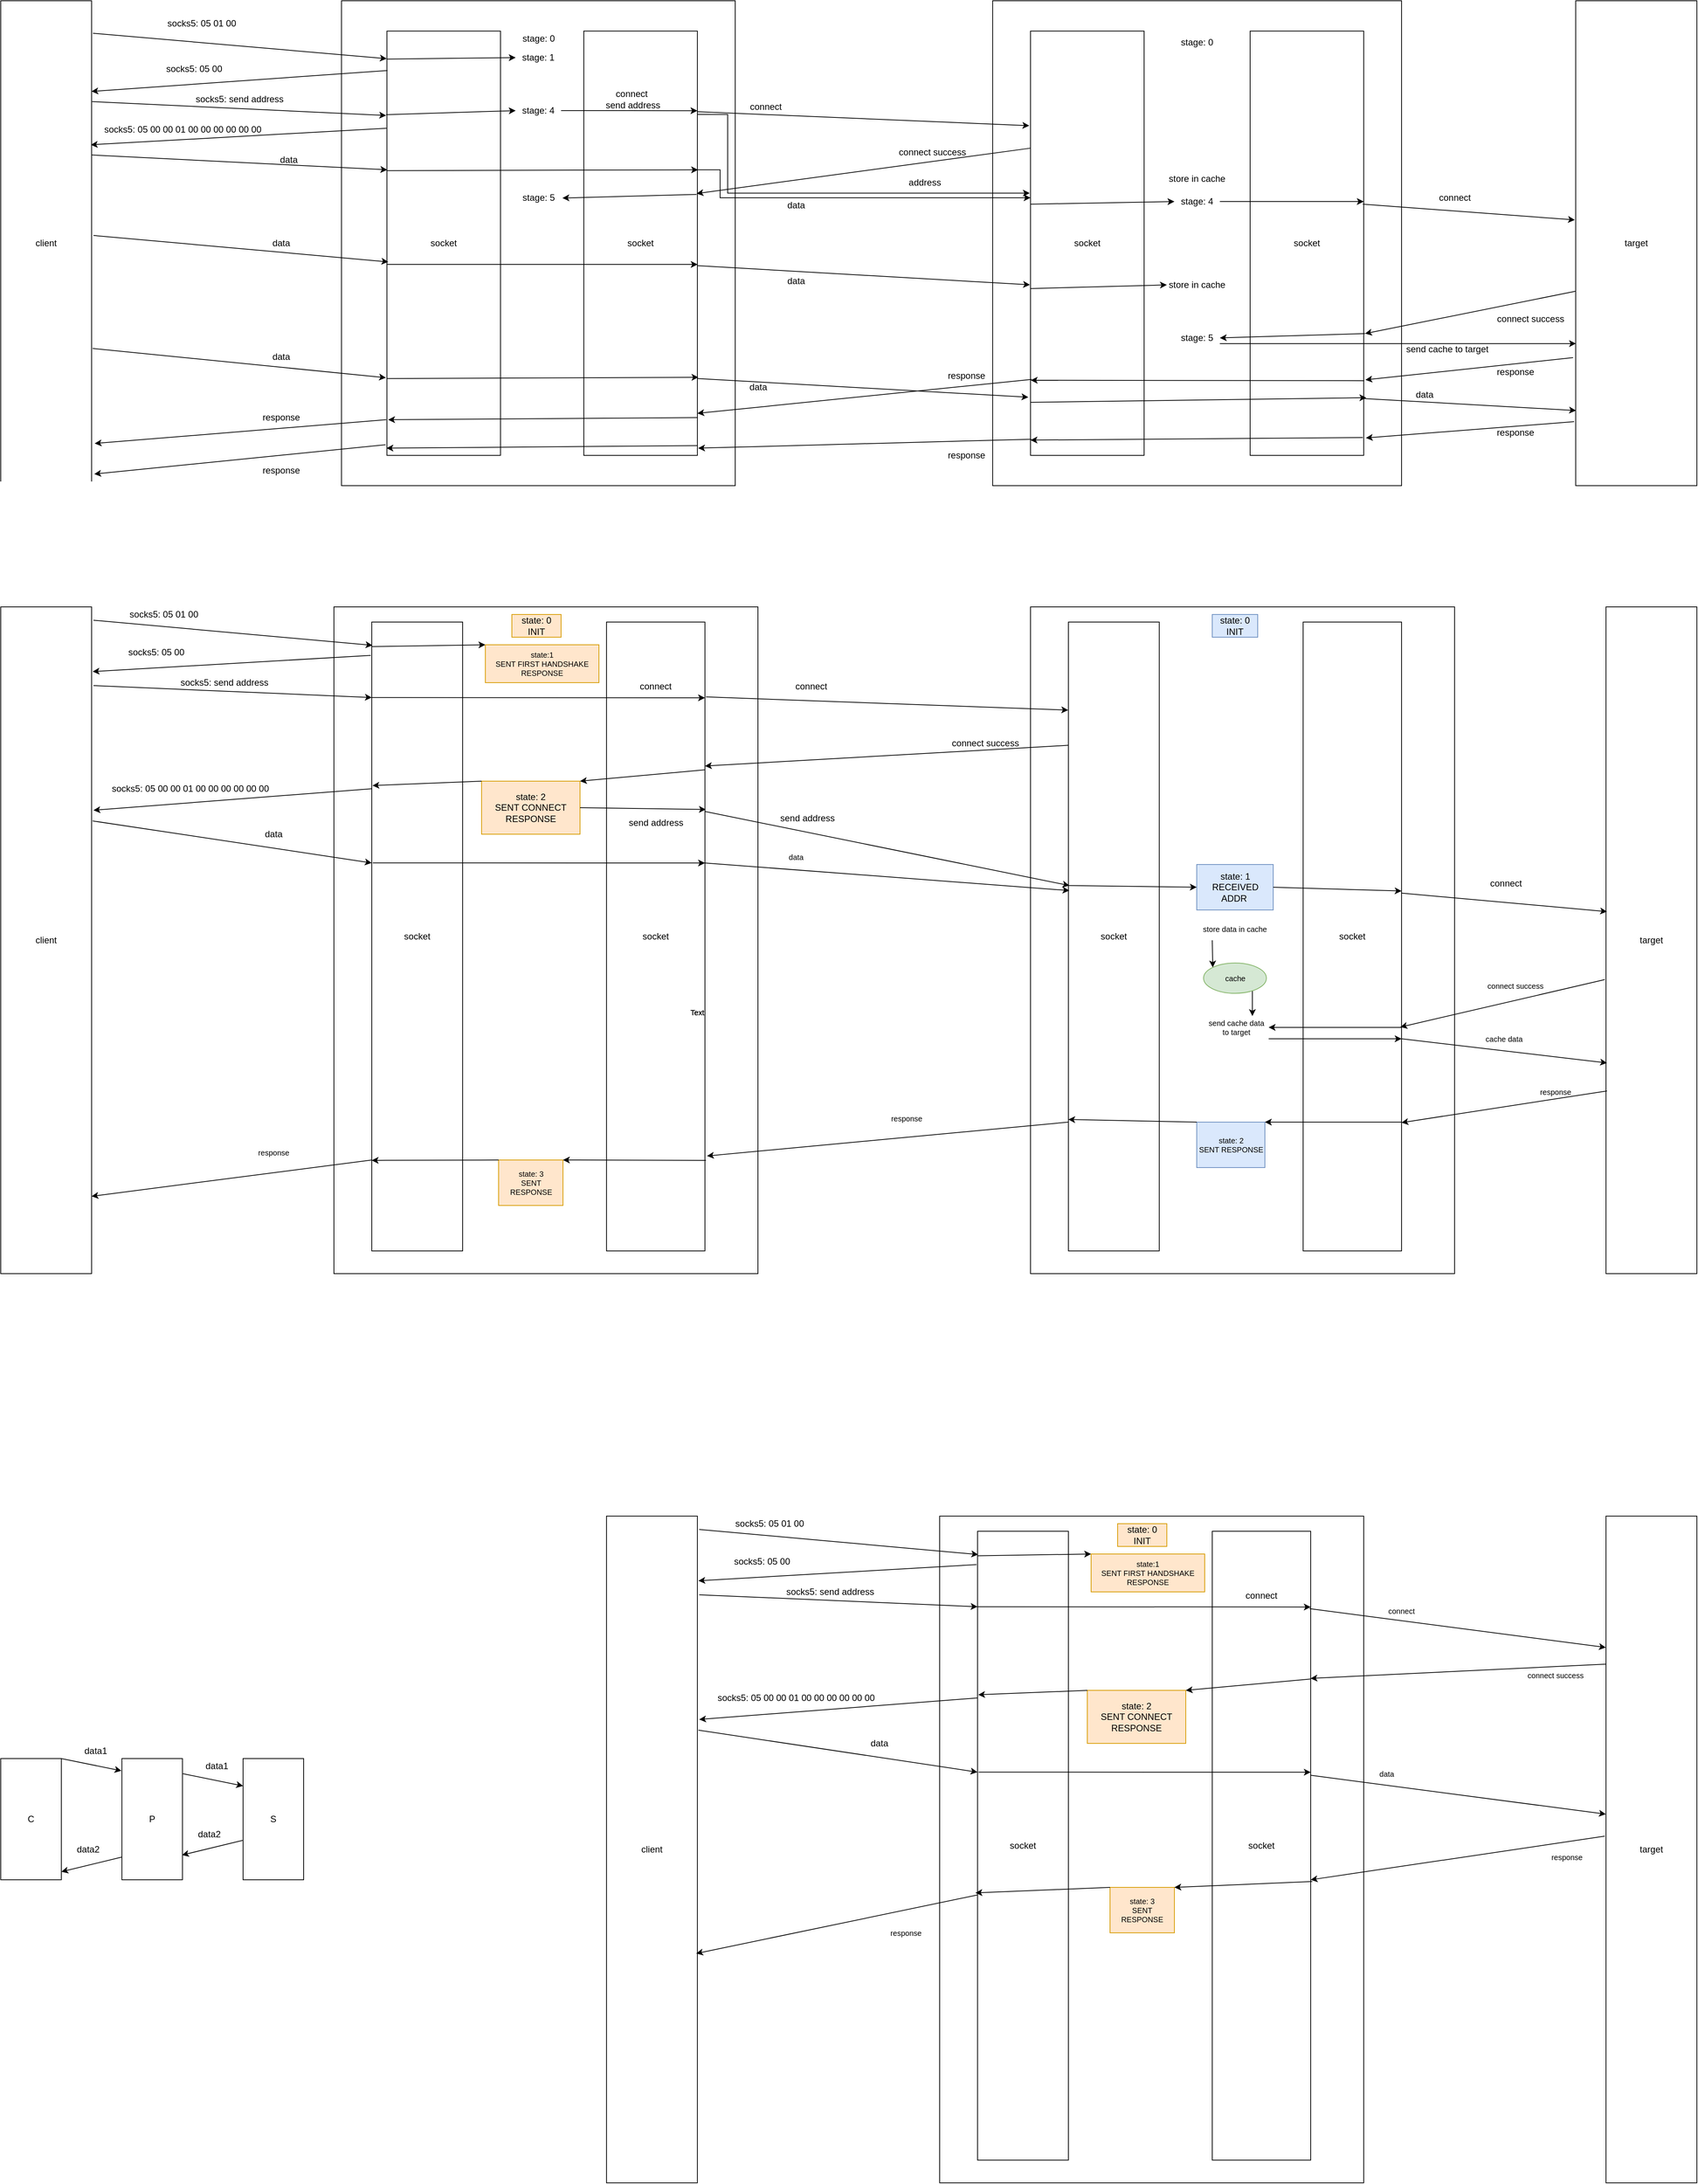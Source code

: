 <mxfile version="17.4.0" type="device"><diagram id="TIJnbQZauHL55w8VqqHA" name="Page-1"><mxGraphModel dx="1718" dy="1250" grid="1" gridSize="10" guides="1" tooltips="1" connect="1" arrows="1" fold="1" page="1" pageScale="1" pageWidth="827" pageHeight="1169" math="0" shadow="0"><root><mxCell id="0"/><mxCell id="1" parent="0"/><mxCell id="Ro8sa-pUIVVjCxCOH4Ks-1" value="client" style="rounded=0;whiteSpace=wrap;html=1;" parent="1" vertex="1"><mxGeometry x="80" y="80" width="120" height="640" as="geometry"/></mxCell><mxCell id="Ro8sa-pUIVVjCxCOH4Ks-2" value="" style="rounded=0;whiteSpace=wrap;html=1;" parent="1" vertex="1"><mxGeometry x="530" y="80" width="520" height="640" as="geometry"/></mxCell><mxCell id="Ro8sa-pUIVVjCxCOH4Ks-4" value="socket" style="rounded=0;whiteSpace=wrap;html=1;" parent="1" vertex="1"><mxGeometry x="590" y="120" width="150" height="560" as="geometry"/></mxCell><mxCell id="Ro8sa-pUIVVjCxCOH4Ks-6" value="socket" style="rounded=0;whiteSpace=wrap;html=1;" parent="1" vertex="1"><mxGeometry x="850" y="120" width="150" height="560" as="geometry"/></mxCell><mxCell id="Ro8sa-pUIVVjCxCOH4Ks-8" value="" style="rounded=0;whiteSpace=wrap;html=1;" parent="1" vertex="1"><mxGeometry x="1390" y="80" width="540" height="640" as="geometry"/></mxCell><mxCell id="Ro8sa-pUIVVjCxCOH4Ks-9" value="socket" style="rounded=0;whiteSpace=wrap;html=1;" parent="1" vertex="1"><mxGeometry x="1440" y="120" width="150" height="560" as="geometry"/></mxCell><mxCell id="Ro8sa-pUIVVjCxCOH4Ks-10" value="socket" style="rounded=0;whiteSpace=wrap;html=1;" parent="1" vertex="1"><mxGeometry x="1730" y="120" width="150" height="560" as="geometry"/></mxCell><mxCell id="Ro8sa-pUIVVjCxCOH4Ks-11" value="target" style="rounded=0;whiteSpace=wrap;html=1;" parent="1" vertex="1"><mxGeometry x="2160" y="80" width="160" height="640" as="geometry"/></mxCell><mxCell id="Ro8sa-pUIVVjCxCOH4Ks-12" value="" style="endArrow=classic;html=1;rounded=0;exitX=1.014;exitY=0.067;exitDx=0;exitDy=0;exitPerimeter=0;entryX=-0.002;entryY=0.065;entryDx=0;entryDy=0;entryPerimeter=0;" parent="1" source="Ro8sa-pUIVVjCxCOH4Ks-1" target="Ro8sa-pUIVVjCxCOH4Ks-4" edge="1"><mxGeometry width="50" height="50" relative="1" as="geometry"><mxPoint x="420" y="500" as="sourcePoint"/><mxPoint x="470" y="450" as="targetPoint"/></mxGeometry></mxCell><mxCell id="Ro8sa-pUIVVjCxCOH4Ks-13" value="socks5: 05 01 00" style="text;html=1;align=center;verticalAlign=middle;resizable=0;points=[];autosize=1;strokeColor=none;fillColor=none;" parent="1" vertex="1"><mxGeometry x="290" y="100" width="110" height="20" as="geometry"/></mxCell><mxCell id="Ro8sa-pUIVVjCxCOH4Ks-14" value="stage: 0&lt;br&gt;" style="text;html=1;align=center;verticalAlign=middle;resizable=0;points=[];autosize=1;strokeColor=none;fillColor=none;" parent="1" vertex="1"><mxGeometry x="760" y="120" width="60" height="20" as="geometry"/></mxCell><mxCell id="Ro8sa-pUIVVjCxCOH4Ks-15" value="" style="endArrow=classic;html=1;rounded=0;exitX=0.005;exitY=0.093;exitDx=0;exitDy=0;exitPerimeter=0;entryX=0.998;entryY=0.187;entryDx=0;entryDy=0;entryPerimeter=0;" parent="1" source="Ro8sa-pUIVVjCxCOH4Ks-4" target="Ro8sa-pUIVVjCxCOH4Ks-1" edge="1"><mxGeometry width="50" height="50" relative="1" as="geometry"><mxPoint x="410" y="420" as="sourcePoint"/><mxPoint x="460" y="370" as="targetPoint"/></mxGeometry></mxCell><mxCell id="Ro8sa-pUIVVjCxCOH4Ks-16" value="socks5: 05 00" style="text;html=1;align=center;verticalAlign=middle;resizable=0;points=[];autosize=1;strokeColor=none;fillColor=none;" parent="1" vertex="1"><mxGeometry x="290" y="160" width="90" height="20" as="geometry"/></mxCell><mxCell id="Ro8sa-pUIVVjCxCOH4Ks-17" value="stage: 1" style="text;html=1;strokeColor=none;fillColor=none;align=center;verticalAlign=middle;whiteSpace=wrap;rounded=0;" parent="1" vertex="1"><mxGeometry x="760" y="140" width="60" height="30" as="geometry"/></mxCell><mxCell id="Ro8sa-pUIVVjCxCOH4Ks-18" value="" style="endArrow=classic;html=1;rounded=0;exitX=1.006;exitY=0.208;exitDx=0;exitDy=0;exitPerimeter=0;entryX=-0.007;entryY=0.199;entryDx=0;entryDy=0;entryPerimeter=0;" parent="1" source="Ro8sa-pUIVVjCxCOH4Ks-1" target="Ro8sa-pUIVVjCxCOH4Ks-4" edge="1"><mxGeometry width="50" height="50" relative="1" as="geometry"><mxPoint x="410" y="420" as="sourcePoint"/><mxPoint x="460" y="370" as="targetPoint"/></mxGeometry></mxCell><mxCell id="Ro8sa-pUIVVjCxCOH4Ks-19" value="socks5: send address" style="text;html=1;align=center;verticalAlign=middle;resizable=0;points=[];autosize=1;strokeColor=none;fillColor=none;" parent="1" vertex="1"><mxGeometry x="330" y="200" width="130" height="20" as="geometry"/></mxCell><mxCell id="Ro8sa-pUIVVjCxCOH4Ks-20" value="" style="endArrow=classic;html=1;rounded=0;exitX=-0.004;exitY=0.229;exitDx=0;exitDy=0;entryX=0.991;entryY=0.297;entryDx=0;entryDy=0;entryPerimeter=0;exitPerimeter=0;" parent="1" source="Ro8sa-pUIVVjCxCOH4Ks-4" target="Ro8sa-pUIVVjCxCOH4Ks-1" edge="1"><mxGeometry width="50" height="50" relative="1" as="geometry"><mxPoint x="480" y="420" as="sourcePoint"/><mxPoint x="530" y="370" as="targetPoint"/></mxGeometry></mxCell><mxCell id="Ro8sa-pUIVVjCxCOH4Ks-21" value="socks5: 05 00 00 01 00 00 00 00 00 00" style="text;html=1;align=center;verticalAlign=middle;resizable=0;points=[];autosize=1;strokeColor=none;fillColor=none;" parent="1" vertex="1"><mxGeometry x="210" y="240" width="220" height="20" as="geometry"/></mxCell><mxCell id="Ro8sa-pUIVVjCxCOH4Ks-22" value="" style="endArrow=classic;html=1;rounded=0;entryX=0;entryY=0.5;entryDx=0;entryDy=0;exitX=-0.001;exitY=0.066;exitDx=0;exitDy=0;exitPerimeter=0;" parent="1" source="Ro8sa-pUIVVjCxCOH4Ks-4" target="Ro8sa-pUIVVjCxCOH4Ks-17" edge="1"><mxGeometry width="50" height="50" relative="1" as="geometry"><mxPoint x="590" y="150" as="sourcePoint"/><mxPoint x="720" y="370" as="targetPoint"/></mxGeometry></mxCell><mxCell id="Ro8sa-pUIVVjCxCOH4Ks-27" style="edgeStyle=orthogonalEdgeStyle;rounded=0;orthogonalLoop=1;jettySize=auto;html=1;exitX=1;exitY=0.5;exitDx=0;exitDy=0;" parent="1" source="Ro8sa-pUIVVjCxCOH4Ks-23" edge="1"><mxGeometry relative="1" as="geometry"><mxPoint x="1000.0" y="225.143" as="targetPoint"/></mxGeometry></mxCell><mxCell id="Ro8sa-pUIVVjCxCOH4Ks-23" value="stage: 4" style="text;html=1;strokeColor=none;fillColor=none;align=center;verticalAlign=middle;whiteSpace=wrap;rounded=0;" parent="1" vertex="1"><mxGeometry x="760" y="210" width="60" height="30" as="geometry"/></mxCell><mxCell id="Ro8sa-pUIVVjCxCOH4Ks-24" value="" style="endArrow=classic;html=1;rounded=0;exitX=-0.007;exitY=0.197;exitDx=0;exitDy=0;exitPerimeter=0;entryX=0;entryY=0.5;entryDx=0;entryDy=0;" parent="1" source="Ro8sa-pUIVVjCxCOH4Ks-4" target="Ro8sa-pUIVVjCxCOH4Ks-23" edge="1"><mxGeometry width="50" height="50" relative="1" as="geometry"><mxPoint x="600" y="420" as="sourcePoint"/><mxPoint x="650" y="370" as="targetPoint"/></mxGeometry></mxCell><mxCell id="Ro8sa-pUIVVjCxCOH4Ks-25" value="" style="endArrow=classic;html=1;rounded=0;exitX=0.998;exitY=0.19;exitDx=0;exitDy=0;exitPerimeter=0;entryX=-0.011;entryY=0.223;entryDx=0;entryDy=0;entryPerimeter=0;" parent="1" source="Ro8sa-pUIVVjCxCOH4Ks-6" target="Ro8sa-pUIVVjCxCOH4Ks-9" edge="1"><mxGeometry width="50" height="50" relative="1" as="geometry"><mxPoint x="840" y="380" as="sourcePoint"/><mxPoint x="890" y="330" as="targetPoint"/></mxGeometry></mxCell><mxCell id="Ro8sa-pUIVVjCxCOH4Ks-26" value="connect" style="text;html=1;align=center;verticalAlign=middle;resizable=0;points=[];autosize=1;strokeColor=none;fillColor=none;" parent="1" vertex="1"><mxGeometry x="1060" y="210" width="60" height="20" as="geometry"/></mxCell><mxCell id="Ro8sa-pUIVVjCxCOH4Ks-29" value="" style="endArrow=classic;html=1;rounded=0;exitX=-0.001;exitY=0.276;exitDx=0;exitDy=0;exitPerimeter=0;entryX=0.993;entryY=0.383;entryDx=0;entryDy=0;entryPerimeter=0;" parent="1" source="Ro8sa-pUIVVjCxCOH4Ks-9" target="Ro8sa-pUIVVjCxCOH4Ks-6" edge="1"><mxGeometry width="50" height="50" relative="1" as="geometry"><mxPoint x="1050" y="460" as="sourcePoint"/><mxPoint x="1100" y="410" as="targetPoint"/></mxGeometry></mxCell><mxCell id="Ro8sa-pUIVVjCxCOH4Ks-30" value="connect success" style="text;html=1;align=center;verticalAlign=middle;resizable=0;points=[];autosize=1;strokeColor=none;fillColor=none;" parent="1" vertex="1"><mxGeometry x="1260" y="270" width="100" height="20" as="geometry"/></mxCell><mxCell id="Ro8sa-pUIVVjCxCOH4Ks-31" value="stage: 5" style="text;html=1;align=center;verticalAlign=middle;resizable=0;points=[];autosize=1;strokeColor=none;fillColor=none;" parent="1" vertex="1"><mxGeometry x="760" y="330" width="60" height="20" as="geometry"/></mxCell><mxCell id="Ro8sa-pUIVVjCxCOH4Ks-32" value="" style="endArrow=classic;html=1;rounded=0;exitX=0.993;exitY=0.385;exitDx=0;exitDy=0;exitPerimeter=0;entryX=1.03;entryY=0.519;entryDx=0;entryDy=0;entryPerimeter=0;" parent="1" source="Ro8sa-pUIVVjCxCOH4Ks-6" target="Ro8sa-pUIVVjCxCOH4Ks-31" edge="1"><mxGeometry width="50" height="50" relative="1" as="geometry"><mxPoint x="800" y="460" as="sourcePoint"/><mxPoint x="850" y="410" as="targetPoint"/></mxGeometry></mxCell><mxCell id="Ro8sa-pUIVVjCxCOH4Ks-33" value="" style="endArrow=classic;html=1;rounded=0;exitX=0.999;exitY=0.318;exitDx=0;exitDy=0;exitPerimeter=0;entryX=0.003;entryY=0.327;entryDx=0;entryDy=0;entryPerimeter=0;" parent="1" source="Ro8sa-pUIVVjCxCOH4Ks-1" target="Ro8sa-pUIVVjCxCOH4Ks-4" edge="1"><mxGeometry width="50" height="50" relative="1" as="geometry"><mxPoint x="510" y="460" as="sourcePoint"/><mxPoint x="560" y="410" as="targetPoint"/></mxGeometry></mxCell><mxCell id="Ro8sa-pUIVVjCxCOH4Ks-34" value="data" style="text;html=1;align=center;verticalAlign=middle;resizable=0;points=[];autosize=1;strokeColor=none;fillColor=none;" parent="1" vertex="1"><mxGeometry x="440" y="280" width="40" height="20" as="geometry"/></mxCell><mxCell id="Ro8sa-pUIVVjCxCOH4Ks-35" value="" style="endArrow=classic;html=1;rounded=0;exitX=-0.004;exitY=0.329;exitDx=0;exitDy=0;exitPerimeter=0;entryX=1.006;entryY=0.327;entryDx=0;entryDy=0;entryPerimeter=0;" parent="1" source="Ro8sa-pUIVVjCxCOH4Ks-4" target="Ro8sa-pUIVVjCxCOH4Ks-6" edge="1"><mxGeometry width="50" height="50" relative="1" as="geometry"><mxPoint x="850" y="460" as="sourcePoint"/><mxPoint x="900" y="410" as="targetPoint"/></mxGeometry></mxCell><mxCell id="Ro8sa-pUIVVjCxCOH4Ks-40" value="" style="endArrow=classic;html=1;rounded=0;edgeStyle=orthogonalEdgeStyle;elbow=vertical;exitX=0.999;exitY=0.327;exitDx=0;exitDy=0;exitPerimeter=0;" parent="1" source="Ro8sa-pUIVVjCxCOH4Ks-6" edge="1"><mxGeometry width="50" height="50" relative="1" as="geometry"><mxPoint x="930" y="470" as="sourcePoint"/><mxPoint x="1440" y="340" as="targetPoint"/><Array as="points"><mxPoint x="1030" y="303"/><mxPoint x="1030" y="340"/><mxPoint x="1440" y="340"/></Array></mxGeometry></mxCell><mxCell id="Ro8sa-pUIVVjCxCOH4Ks-41" value="data" style="text;html=1;align=center;verticalAlign=middle;resizable=0;points=[];autosize=1;strokeColor=none;fillColor=none;" parent="1" vertex="1"><mxGeometry x="1110" y="340" width="40" height="20" as="geometry"/></mxCell><mxCell id="Ro8sa-pUIVVjCxCOH4Ks-42" value="" style="endArrow=classic;html=1;rounded=0;elbow=vertical;exitX=1.02;exitY=0.484;exitDx=0;exitDy=0;exitPerimeter=0;entryX=0.012;entryY=0.544;entryDx=0;entryDy=0;entryPerimeter=0;" parent="1" source="Ro8sa-pUIVVjCxCOH4Ks-1" target="Ro8sa-pUIVVjCxCOH4Ks-4" edge="1"><mxGeometry width="50" height="50" relative="1" as="geometry"><mxPoint x="530" y="510" as="sourcePoint"/><mxPoint x="580" y="460" as="targetPoint"/></mxGeometry></mxCell><mxCell id="Ro8sa-pUIVVjCxCOH4Ks-43" value="data" style="text;html=1;align=center;verticalAlign=middle;resizable=0;points=[];autosize=1;strokeColor=none;fillColor=none;" parent="1" vertex="1"><mxGeometry x="430" y="390" width="40" height="20" as="geometry"/></mxCell><mxCell id="Ro8sa-pUIVVjCxCOH4Ks-44" value="" style="endArrow=classic;html=1;rounded=0;elbow=vertical;exitX=-0.002;exitY=0.55;exitDx=0;exitDy=0;exitPerimeter=0;entryX=1.002;entryY=0.55;entryDx=0;entryDy=0;entryPerimeter=0;" parent="1" source="Ro8sa-pUIVVjCxCOH4Ks-4" target="Ro8sa-pUIVVjCxCOH4Ks-6" edge="1"><mxGeometry width="50" height="50" relative="1" as="geometry"><mxPoint x="790" y="510" as="sourcePoint"/><mxPoint x="1000" y="455" as="targetPoint"/></mxGeometry></mxCell><mxCell id="Ro8sa-pUIVVjCxCOH4Ks-45" value="" style="endArrow=classic;html=1;rounded=0;elbow=vertical;exitX=1.002;exitY=0.553;exitDx=0;exitDy=0;exitPerimeter=0;entryX=-0.005;entryY=0.598;entryDx=0;entryDy=0;entryPerimeter=0;" parent="1" source="Ro8sa-pUIVVjCxCOH4Ks-6" target="Ro8sa-pUIVVjCxCOH4Ks-9" edge="1"><mxGeometry width="50" height="50" relative="1" as="geometry"><mxPoint x="940" y="440" as="sourcePoint"/><mxPoint x="1440" y="480" as="targetPoint"/></mxGeometry></mxCell><mxCell id="Ro8sa-pUIVVjCxCOH4Ks-46" value="data" style="text;html=1;align=center;verticalAlign=middle;resizable=0;points=[];autosize=1;strokeColor=none;fillColor=none;" parent="1" vertex="1"><mxGeometry x="1110" y="440" width="40" height="20" as="geometry"/></mxCell><mxCell id="Ro8sa-pUIVVjCxCOH4Ks-47" value="stage: 0" style="text;html=1;strokeColor=none;fillColor=none;align=center;verticalAlign=middle;whiteSpace=wrap;rounded=0;" parent="1" vertex="1"><mxGeometry x="1630" y="120" width="60" height="30" as="geometry"/></mxCell><mxCell id="Ro8sa-pUIVVjCxCOH4Ks-48" value="" style="endArrow=classic;html=1;rounded=0;entryX=-0.007;entryY=0.382;entryDx=0;entryDy=0;entryPerimeter=0;edgeStyle=orthogonalEdgeStyle;" parent="1" target="Ro8sa-pUIVVjCxCOH4Ks-9" edge="1"><mxGeometry width="50" height="50" relative="1" as="geometry"><mxPoint x="1000" y="230" as="sourcePoint"/><mxPoint x="1040" y="400" as="targetPoint"/><Array as="points"><mxPoint x="1002" y="230"/><mxPoint x="1040" y="230"/><mxPoint x="1040" y="334"/></Array></mxGeometry></mxCell><mxCell id="Ro8sa-pUIVVjCxCOH4Ks-49" value="address" style="text;html=1;align=center;verticalAlign=middle;resizable=0;points=[];autosize=1;strokeColor=none;fillColor=none;" parent="1" vertex="1"><mxGeometry x="1270" y="310" width="60" height="20" as="geometry"/></mxCell><mxCell id="Ro8sa-pUIVVjCxCOH4Ks-50" value="connect&amp;nbsp;&lt;br&gt;send address" style="text;html=1;strokeColor=none;fillColor=none;align=center;verticalAlign=middle;whiteSpace=wrap;rounded=0;" parent="1" vertex="1"><mxGeometry x="870" y="195" width="90" height="30" as="geometry"/></mxCell><mxCell id="Ro8sa-pUIVVjCxCOH4Ks-51" value="" style="endArrow=classic;html=1;rounded=0;exitX=-0.001;exitY=0.408;exitDx=0;exitDy=0;exitPerimeter=0;entryX=0;entryY=0.5;entryDx=0;entryDy=0;" parent="1" source="Ro8sa-pUIVVjCxCOH4Ks-9" target="Ro8sa-pUIVVjCxCOH4Ks-52" edge="1"><mxGeometry width="50" height="50" relative="1" as="geometry"><mxPoint x="1530" y="440" as="sourcePoint"/><mxPoint x="1580" y="390" as="targetPoint"/></mxGeometry></mxCell><mxCell id="Ro8sa-pUIVVjCxCOH4Ks-53" style="edgeStyle=orthogonalEdgeStyle;rounded=0;orthogonalLoop=1;jettySize=auto;html=1;" parent="1" source="Ro8sa-pUIVVjCxCOH4Ks-52" edge="1"><mxGeometry relative="1" as="geometry"><mxPoint x="1880" y="345" as="targetPoint"/></mxGeometry></mxCell><mxCell id="Ro8sa-pUIVVjCxCOH4Ks-52" value="stage: 4" style="text;html=1;strokeColor=none;fillColor=none;align=center;verticalAlign=middle;whiteSpace=wrap;rounded=0;" parent="1" vertex="1"><mxGeometry x="1630" y="330" width="60" height="30" as="geometry"/></mxCell><mxCell id="Ro8sa-pUIVVjCxCOH4Ks-54" value="" style="endArrow=classic;html=1;rounded=0;exitX=0.993;exitY=0.408;exitDx=0;exitDy=0;exitPerimeter=0;entryX=-0.007;entryY=0.452;entryDx=0;entryDy=0;entryPerimeter=0;" parent="1" source="Ro8sa-pUIVVjCxCOH4Ks-10" target="Ro8sa-pUIVVjCxCOH4Ks-11" edge="1"><mxGeometry width="50" height="50" relative="1" as="geometry"><mxPoint x="1890" y="510" as="sourcePoint"/><mxPoint x="1940" y="460" as="targetPoint"/></mxGeometry></mxCell><mxCell id="Ro8sa-pUIVVjCxCOH4Ks-55" value="connect" style="text;html=1;align=center;verticalAlign=middle;resizable=0;points=[];autosize=1;strokeColor=none;fillColor=none;" parent="1" vertex="1"><mxGeometry x="1970" y="330" width="60" height="20" as="geometry"/></mxCell><mxCell id="Ro8sa-pUIVVjCxCOH4Ks-56" value="store in cache" style="text;html=1;strokeColor=none;fillColor=none;align=center;verticalAlign=middle;whiteSpace=wrap;rounded=0;" parent="1" vertex="1"><mxGeometry x="1620" y="300" width="80" height="30" as="geometry"/></mxCell><mxCell id="Ro8sa-pUIVVjCxCOH4Ks-57" value="" style="endArrow=classic;html=1;rounded=0;exitX=-0.001;exitY=0.599;exitDx=0;exitDy=0;exitPerimeter=0;entryX=1.012;entryY=0.713;entryDx=0;entryDy=0;entryPerimeter=0;" parent="1" source="Ro8sa-pUIVVjCxCOH4Ks-11" target="Ro8sa-pUIVVjCxCOH4Ks-10" edge="1"><mxGeometry width="50" height="50" relative="1" as="geometry"><mxPoint x="1800" y="520" as="sourcePoint"/><mxPoint x="1850" y="470" as="targetPoint"/></mxGeometry></mxCell><mxCell id="Ro8sa-pUIVVjCxCOH4Ks-58" value="connect success" style="text;html=1;align=center;verticalAlign=middle;resizable=0;points=[];autosize=1;strokeColor=none;fillColor=none;" parent="1" vertex="1"><mxGeometry x="2050" y="490" width="100" height="20" as="geometry"/></mxCell><mxCell id="Ro8sa-pUIVVjCxCOH4Ks-73" style="edgeStyle=orthogonalEdgeStyle;rounded=0;orthogonalLoop=1;jettySize=auto;html=1;exitX=1;exitY=0.75;exitDx=0;exitDy=0;entryX=0.002;entryY=0.707;entryDx=0;entryDy=0;entryPerimeter=0;" parent="1" source="Ro8sa-pUIVVjCxCOH4Ks-59" target="Ro8sa-pUIVVjCxCOH4Ks-11" edge="1"><mxGeometry relative="1" as="geometry"/></mxCell><mxCell id="Ro8sa-pUIVVjCxCOH4Ks-59" value="stage: 5" style="text;html=1;strokeColor=none;fillColor=none;align=center;verticalAlign=middle;whiteSpace=wrap;rounded=0;" parent="1" vertex="1"><mxGeometry x="1630" y="510" width="60" height="30" as="geometry"/></mxCell><mxCell id="Ro8sa-pUIVVjCxCOH4Ks-60" value="" style="endArrow=classic;html=1;rounded=0;exitX=1.012;exitY=0.713;exitDx=0;exitDy=0;exitPerimeter=0;entryX=1;entryY=0.5;entryDx=0;entryDy=0;" parent="1" source="Ro8sa-pUIVVjCxCOH4Ks-10" target="Ro8sa-pUIVVjCxCOH4Ks-59" edge="1"><mxGeometry width="50" height="50" relative="1" as="geometry"><mxPoint x="1800" y="620" as="sourcePoint"/><mxPoint x="1850" y="570" as="targetPoint"/></mxGeometry></mxCell><mxCell id="Ro8sa-pUIVVjCxCOH4Ks-61" value="" style="endArrow=classic;html=1;rounded=0;exitX=0;exitY=0.607;exitDx=0;exitDy=0;exitPerimeter=0;entryX=0;entryY=0.5;entryDx=0;entryDy=0;" parent="1" source="Ro8sa-pUIVVjCxCOH4Ks-9" target="Ro8sa-pUIVVjCxCOH4Ks-62" edge="1"><mxGeometry width="50" height="50" relative="1" as="geometry"><mxPoint x="1680" y="490" as="sourcePoint"/><mxPoint x="1730" y="440" as="targetPoint"/></mxGeometry></mxCell><mxCell id="Ro8sa-pUIVVjCxCOH4Ks-62" value="store in cache" style="text;html=1;strokeColor=none;fillColor=none;align=center;verticalAlign=middle;whiteSpace=wrap;rounded=0;" parent="1" vertex="1"><mxGeometry x="1620" y="440" width="80" height="30" as="geometry"/></mxCell><mxCell id="Ro8sa-pUIVVjCxCOH4Ks-64" value="" style="endArrow=classic;html=1;rounded=0;elbow=vertical;entryX=-0.009;entryY=0.817;entryDx=0;entryDy=0;entryPerimeter=0;exitX=1.011;exitY=0.717;exitDx=0;exitDy=0;exitPerimeter=0;" parent="1" source="Ro8sa-pUIVVjCxCOH4Ks-1" target="Ro8sa-pUIVVjCxCOH4Ks-4" edge="1"><mxGeometry width="50" height="50" relative="1" as="geometry"><mxPoint x="212.4" y="399.76" as="sourcePoint"/><mxPoint x="601.8" y="434.64" as="targetPoint"/></mxGeometry></mxCell><mxCell id="Ro8sa-pUIVVjCxCOH4Ks-65" value="data" style="text;html=1;align=center;verticalAlign=middle;resizable=0;points=[];autosize=1;strokeColor=none;fillColor=none;" parent="1" vertex="1"><mxGeometry x="430" y="540" width="40" height="20" as="geometry"/></mxCell><mxCell id="Ro8sa-pUIVVjCxCOH4Ks-66" value="" style="endArrow=classic;html=1;rounded=0;exitX=-0.002;exitY=0.819;exitDx=0;exitDy=0;exitPerimeter=0;entryX=1.009;entryY=0.816;entryDx=0;entryDy=0;entryPerimeter=0;" parent="1" source="Ro8sa-pUIVVjCxCOH4Ks-4" target="Ro8sa-pUIVVjCxCOH4Ks-6" edge="1"><mxGeometry width="50" height="50" relative="1" as="geometry"><mxPoint x="760" y="540" as="sourcePoint"/><mxPoint x="810" y="490" as="targetPoint"/></mxGeometry></mxCell><mxCell id="Ro8sa-pUIVVjCxCOH4Ks-67" value="" style="endArrow=classic;html=1;rounded=0;exitX=1.002;exitY=0.819;exitDx=0;exitDy=0;exitPerimeter=0;entryX=-0.019;entryY=0.863;entryDx=0;entryDy=0;entryPerimeter=0;" parent="1" source="Ro8sa-pUIVVjCxCOH4Ks-6" target="Ro8sa-pUIVVjCxCOH4Ks-9" edge="1"><mxGeometry width="50" height="50" relative="1" as="geometry"><mxPoint x="1320" y="540" as="sourcePoint"/><mxPoint x="1370" y="490" as="targetPoint"/></mxGeometry></mxCell><mxCell id="Ro8sa-pUIVVjCxCOH4Ks-68" value="data" style="text;html=1;align=center;verticalAlign=middle;resizable=0;points=[];autosize=1;strokeColor=none;fillColor=none;" parent="1" vertex="1"><mxGeometry x="1060" y="580" width="40" height="20" as="geometry"/></mxCell><mxCell id="Ro8sa-pUIVVjCxCOH4Ks-69" value="" style="endArrow=classic;html=1;rounded=0;exitX=0;exitY=0.875;exitDx=0;exitDy=0;exitPerimeter=0;entryX=1.023;entryY=0.864;entryDx=0;entryDy=0;entryPerimeter=0;" parent="1" source="Ro8sa-pUIVVjCxCOH4Ks-9" target="Ro8sa-pUIVVjCxCOH4Ks-10" edge="1"><mxGeometry width="50" height="50" relative="1" as="geometry"><mxPoint x="1770" y="600" as="sourcePoint"/><mxPoint x="1820" y="550" as="targetPoint"/></mxGeometry></mxCell><mxCell id="Ro8sa-pUIVVjCxCOH4Ks-70" value="" style="endArrow=classic;html=1;rounded=0;exitX=0.995;exitY=0.866;exitDx=0;exitDy=0;exitPerimeter=0;entryX=0.002;entryY=0.845;entryDx=0;entryDy=0;entryPerimeter=0;" parent="1" source="Ro8sa-pUIVVjCxCOH4Ks-10" target="Ro8sa-pUIVVjCxCOH4Ks-11" edge="1"><mxGeometry width="50" height="50" relative="1" as="geometry"><mxPoint x="1900" y="600" as="sourcePoint"/><mxPoint x="1950" y="550" as="targetPoint"/></mxGeometry></mxCell><mxCell id="Ro8sa-pUIVVjCxCOH4Ks-71" value="data" style="text;html=1;align=center;verticalAlign=middle;resizable=0;points=[];autosize=1;strokeColor=none;fillColor=none;" parent="1" vertex="1"><mxGeometry x="1940" y="590" width="40" height="20" as="geometry"/></mxCell><mxCell id="Ro8sa-pUIVVjCxCOH4Ks-74" value="send cache to target" style="text;html=1;align=center;verticalAlign=middle;resizable=0;points=[];autosize=1;strokeColor=none;fillColor=none;" parent="1" vertex="1"><mxGeometry x="1930" y="530" width="120" height="20" as="geometry"/></mxCell><mxCell id="Ro8sa-pUIVVjCxCOH4Ks-75" value="" style="endArrow=classic;html=1;rounded=0;exitX=-0.022;exitY=0.736;exitDx=0;exitDy=0;exitPerimeter=0;entryX=1.015;entryY=0.822;entryDx=0;entryDy=0;entryPerimeter=0;" parent="1" source="Ro8sa-pUIVVjCxCOH4Ks-11" target="Ro8sa-pUIVVjCxCOH4Ks-10" edge="1"><mxGeometry width="50" height="50" relative="1" as="geometry"><mxPoint x="1790" y="640" as="sourcePoint"/><mxPoint x="1840" y="590" as="targetPoint"/></mxGeometry></mxCell><mxCell id="Ro8sa-pUIVVjCxCOH4Ks-76" value="response" style="text;html=1;align=center;verticalAlign=middle;resizable=0;points=[];autosize=1;strokeColor=none;fillColor=none;" parent="1" vertex="1"><mxGeometry x="2045" y="560" width="70" height="20" as="geometry"/></mxCell><mxCell id="Ro8sa-pUIVVjCxCOH4Ks-77" value="" style="endArrow=classic;html=1;rounded=0;exitX=1.005;exitY=0.824;exitDx=0;exitDy=0;exitPerimeter=0;entryX=0.002;entryY=0.823;entryDx=0;entryDy=0;entryPerimeter=0;" parent="1" source="Ro8sa-pUIVVjCxCOH4Ks-10" target="Ro8sa-pUIVVjCxCOH4Ks-9" edge="1"><mxGeometry width="50" height="50" relative="1" as="geometry"><mxPoint x="1680" y="630" as="sourcePoint"/><mxPoint x="1590" y="580" as="targetPoint"/></mxGeometry></mxCell><mxCell id="Ro8sa-pUIVVjCxCOH4Ks-79" value="" style="endArrow=classic;html=1;rounded=0;exitX=0.01;exitY=0.821;exitDx=0;exitDy=0;exitPerimeter=0;entryX=1;entryY=0.901;entryDx=0;entryDy=0;entryPerimeter=0;" parent="1" source="Ro8sa-pUIVVjCxCOH4Ks-9" target="Ro8sa-pUIVVjCxCOH4Ks-6" edge="1"><mxGeometry width="50" height="50" relative="1" as="geometry"><mxPoint x="1580" y="610" as="sourcePoint"/><mxPoint x="1630" y="560" as="targetPoint"/></mxGeometry></mxCell><mxCell id="Ro8sa-pUIVVjCxCOH4Ks-80" value="response" style="text;html=1;align=center;verticalAlign=middle;resizable=0;points=[];autosize=1;strokeColor=none;fillColor=none;" parent="1" vertex="1"><mxGeometry x="1320" y="565" width="70" height="20" as="geometry"/></mxCell><mxCell id="Ro8sa-pUIVVjCxCOH4Ks-81" value="" style="endArrow=classic;html=1;rounded=0;exitX=1;exitY=0.911;exitDx=0;exitDy=0;exitPerimeter=0;entryX=0.011;entryY=0.916;entryDx=0;entryDy=0;entryPerimeter=0;" parent="1" source="Ro8sa-pUIVVjCxCOH4Ks-6" target="Ro8sa-pUIVVjCxCOH4Ks-4" edge="1"><mxGeometry width="50" height="50" relative="1" as="geometry"><mxPoint x="960" y="490" as="sourcePoint"/><mxPoint x="1010" y="440" as="targetPoint"/></mxGeometry></mxCell><mxCell id="Ro8sa-pUIVVjCxCOH4Ks-82" value="" style="endArrow=classic;html=1;rounded=0;exitX=-0.006;exitY=0.916;exitDx=0;exitDy=0;exitPerimeter=0;entryX=1.034;entryY=0.913;entryDx=0;entryDy=0;entryPerimeter=0;" parent="1" source="Ro8sa-pUIVVjCxCOH4Ks-4" target="Ro8sa-pUIVVjCxCOH4Ks-1" edge="1"><mxGeometry width="50" height="50" relative="1" as="geometry"><mxPoint x="550" y="490" as="sourcePoint"/><mxPoint x="600" y="440" as="targetPoint"/></mxGeometry></mxCell><mxCell id="Ro8sa-pUIVVjCxCOH4Ks-83" value="response" style="text;html=1;align=center;verticalAlign=middle;resizable=0;points=[];autosize=1;strokeColor=none;fillColor=none;" parent="1" vertex="1"><mxGeometry x="415" y="620" width="70" height="20" as="geometry"/></mxCell><mxCell id="Ro8sa-pUIVVjCxCOH4Ks-84" value="" style="endArrow=classic;html=1;rounded=0;exitX=-0.013;exitY=0.868;exitDx=0;exitDy=0;exitPerimeter=0;entryX=1.019;entryY=0.959;entryDx=0;entryDy=0;entryPerimeter=0;" parent="1" source="Ro8sa-pUIVVjCxCOH4Ks-11" target="Ro8sa-pUIVVjCxCOH4Ks-10" edge="1"><mxGeometry width="50" height="50" relative="1" as="geometry"><mxPoint x="1850" y="490" as="sourcePoint"/><mxPoint x="1900" y="440" as="targetPoint"/></mxGeometry></mxCell><mxCell id="Ro8sa-pUIVVjCxCOH4Ks-85" value="response" style="text;html=1;align=center;verticalAlign=middle;resizable=0;points=[];autosize=1;strokeColor=none;fillColor=none;" parent="1" vertex="1"><mxGeometry x="2045" y="640" width="70" height="20" as="geometry"/></mxCell><mxCell id="Ro8sa-pUIVVjCxCOH4Ks-86" value="" style="endArrow=classic;html=1;rounded=0;exitX=0.992;exitY=0.958;exitDx=0;exitDy=0;exitPerimeter=0;entryX=0;entryY=0.964;entryDx=0;entryDy=0;entryPerimeter=0;" parent="1" source="Ro8sa-pUIVVjCxCOH4Ks-10" target="Ro8sa-pUIVVjCxCOH4Ks-9" edge="1"><mxGeometry width="50" height="50" relative="1" as="geometry"><mxPoint x="1560" y="660" as="sourcePoint"/><mxPoint x="1610" y="610" as="targetPoint"/></mxGeometry></mxCell><mxCell id="Ro8sa-pUIVVjCxCOH4Ks-87" value="" style="endArrow=classic;html=1;rounded=0;exitX=0.007;exitY=0.962;exitDx=0;exitDy=0;exitPerimeter=0;entryX=1.007;entryY=0.983;entryDx=0;entryDy=0;entryPerimeter=0;" parent="1" source="Ro8sa-pUIVVjCxCOH4Ks-9" target="Ro8sa-pUIVVjCxCOH4Ks-6" edge="1"><mxGeometry width="50" height="50" relative="1" as="geometry"><mxPoint x="1370" y="660" as="sourcePoint"/><mxPoint x="1420" y="610" as="targetPoint"/></mxGeometry></mxCell><mxCell id="Ro8sa-pUIVVjCxCOH4Ks-88" value="response" style="text;html=1;align=center;verticalAlign=middle;resizable=0;points=[];autosize=1;strokeColor=none;fillColor=none;" parent="1" vertex="1"><mxGeometry x="1320" y="670" width="70" height="20" as="geometry"/></mxCell><mxCell id="Ro8sa-pUIVVjCxCOH4Ks-89" value="" style="endArrow=classic;html=1;rounded=0;exitX=1;exitY=0.977;exitDx=0;exitDy=0;exitPerimeter=0;entryX=-0.004;entryY=0.983;entryDx=0;entryDy=0;entryPerimeter=0;" parent="1" source="Ro8sa-pUIVVjCxCOH4Ks-6" target="Ro8sa-pUIVVjCxCOH4Ks-4" edge="1"><mxGeometry width="50" height="50" relative="1" as="geometry"><mxPoint x="870" y="660" as="sourcePoint"/><mxPoint x="920" y="610" as="targetPoint"/></mxGeometry></mxCell><mxCell id="Ro8sa-pUIVVjCxCOH4Ks-90" value="" style="endArrow=classic;html=1;rounded=0;exitX=-0.012;exitY=0.975;exitDx=0;exitDy=0;exitPerimeter=0;entryX=1.029;entryY=0.976;entryDx=0;entryDy=0;entryPerimeter=0;" parent="1" source="Ro8sa-pUIVVjCxCOH4Ks-4" target="Ro8sa-pUIVVjCxCOH4Ks-1" edge="1"><mxGeometry width="50" height="50" relative="1" as="geometry"><mxPoint x="560" y="660" as="sourcePoint"/><mxPoint x="610" y="610" as="targetPoint"/></mxGeometry></mxCell><mxCell id="Ro8sa-pUIVVjCxCOH4Ks-91" value="response" style="text;html=1;align=center;verticalAlign=middle;resizable=0;points=[];autosize=1;strokeColor=none;fillColor=none;" parent="1" vertex="1"><mxGeometry x="415" y="690" width="70" height="20" as="geometry"/></mxCell><mxCell id="Ro8sa-pUIVVjCxCOH4Ks-92" value="client" style="rounded=0;whiteSpace=wrap;html=1;" parent="1" vertex="1"><mxGeometry x="80" y="880" width="120" height="880" as="geometry"/></mxCell><mxCell id="Ro8sa-pUIVVjCxCOH4Ks-93" value="" style="rounded=0;whiteSpace=wrap;html=1;" parent="1" vertex="1"><mxGeometry x="520" y="880" width="560" height="880" as="geometry"/></mxCell><mxCell id="Ro8sa-pUIVVjCxCOH4Ks-94" value="socket" style="rounded=0;whiteSpace=wrap;html=1;" parent="1" vertex="1"><mxGeometry x="570" y="900" width="120" height="830" as="geometry"/></mxCell><mxCell id="Ro8sa-pUIVVjCxCOH4Ks-95" value="socket" style="rounded=0;whiteSpace=wrap;html=1;" parent="1" vertex="1"><mxGeometry x="880" y="900" width="130" height="830" as="geometry"/></mxCell><mxCell id="Ro8sa-pUIVVjCxCOH4Ks-96" value="" style="rounded=0;whiteSpace=wrap;html=1;" parent="1" vertex="1"><mxGeometry x="1440" y="880" width="560" height="880" as="geometry"/></mxCell><mxCell id="Ro8sa-pUIVVjCxCOH4Ks-97" value="socket" style="rounded=0;whiteSpace=wrap;html=1;" parent="1" vertex="1"><mxGeometry x="1490" y="900" width="120" height="830" as="geometry"/></mxCell><mxCell id="Ro8sa-pUIVVjCxCOH4Ks-98" value="socket" style="rounded=0;whiteSpace=wrap;html=1;" parent="1" vertex="1"><mxGeometry x="1800" y="900" width="130" height="830" as="geometry"/></mxCell><mxCell id="Ro8sa-pUIVVjCxCOH4Ks-99" value="target" style="rounded=0;whiteSpace=wrap;html=1;" parent="1" vertex="1"><mxGeometry x="2200" y="880" width="120" height="880" as="geometry"/></mxCell><mxCell id="Ro8sa-pUIVVjCxCOH4Ks-100" value="state: 0 INIT" style="text;html=1;strokeColor=#d79b00;fillColor=#ffe6cc;align=center;verticalAlign=middle;whiteSpace=wrap;rounded=0;" parent="1" vertex="1"><mxGeometry x="755" y="890" width="65" height="30" as="geometry"/></mxCell><mxCell id="Ro8sa-pUIVVjCxCOH4Ks-105" value="" style="endArrow=classic;html=1;rounded=0;exitX=1.02;exitY=0.02;exitDx=0;exitDy=0;exitPerimeter=0;entryX=0.007;entryY=0.037;entryDx=0;entryDy=0;entryPerimeter=0;" parent="1" source="Ro8sa-pUIVVjCxCOH4Ks-92" target="Ro8sa-pUIVVjCxCOH4Ks-94" edge="1"><mxGeometry width="50" height="50" relative="1" as="geometry"><mxPoint x="430" y="1030" as="sourcePoint"/><mxPoint x="480" y="980" as="targetPoint"/></mxGeometry></mxCell><mxCell id="Ro8sa-pUIVVjCxCOH4Ks-106" value="socks5: 05 01 00" style="text;html=1;align=center;verticalAlign=middle;resizable=0;points=[];autosize=1;strokeColor=none;fillColor=none;" parent="1" vertex="1"><mxGeometry x="240" y="880" width="110" height="20" as="geometry"/></mxCell><mxCell id="Ro8sa-pUIVVjCxCOH4Ks-107" value="" style="endArrow=classic;html=1;rounded=0;exitX=-0.002;exitY=0.039;exitDx=0;exitDy=0;exitPerimeter=0;entryX=0;entryY=0;entryDx=0;entryDy=0;" parent="1" source="Ro8sa-pUIVVjCxCOH4Ks-94" target="Ro8sa-pUIVVjCxCOH4Ks-108" edge="1"><mxGeometry width="50" height="50" relative="1" as="geometry"><mxPoint x="680" y="860" as="sourcePoint"/><mxPoint x="730" y="810" as="targetPoint"/></mxGeometry></mxCell><mxCell id="Ro8sa-pUIVVjCxCOH4Ks-108" value="state:1&lt;br&gt;SENT FIRST HANDSHAKE RESPONSE" style="text;html=1;strokeColor=#d79b00;fillColor=#ffe6cc;align=center;verticalAlign=middle;whiteSpace=wrap;rounded=0;fontSize=10;" parent="1" vertex="1"><mxGeometry x="720" y="930" width="150" height="50" as="geometry"/></mxCell><mxCell id="Ro8sa-pUIVVjCxCOH4Ks-109" value="" style="endArrow=classic;html=1;rounded=0;exitX=-0.011;exitY=0.053;exitDx=0;exitDy=0;exitPerimeter=0;entryX=1.011;entryY=0.097;entryDx=0;entryDy=0;entryPerimeter=0;" parent="1" source="Ro8sa-pUIVVjCxCOH4Ks-94" target="Ro8sa-pUIVVjCxCOH4Ks-92" edge="1"><mxGeometry width="50" height="50" relative="1" as="geometry"><mxPoint x="580" y="1190" as="sourcePoint"/><mxPoint x="630" y="1140" as="targetPoint"/></mxGeometry></mxCell><mxCell id="Ro8sa-pUIVVjCxCOH4Ks-110" value="socks5: 05 00" style="text;html=1;align=center;verticalAlign=middle;resizable=0;points=[];autosize=1;strokeColor=none;fillColor=none;" parent="1" vertex="1"><mxGeometry x="240" y="930" width="90" height="20" as="geometry"/></mxCell><mxCell id="Ro8sa-pUIVVjCxCOH4Ks-111" value="" style="endArrow=classic;html=1;rounded=0;exitX=1.02;exitY=0.118;exitDx=0;exitDy=0;exitPerimeter=0;entryX=0;entryY=0.12;entryDx=0;entryDy=0;entryPerimeter=0;" parent="1" source="Ro8sa-pUIVVjCxCOH4Ks-92" target="Ro8sa-pUIVVjCxCOH4Ks-94" edge="1"><mxGeometry width="50" height="50" relative="1" as="geometry"><mxPoint x="440" y="1000" as="sourcePoint"/><mxPoint x="490" y="950" as="targetPoint"/></mxGeometry></mxCell><mxCell id="Ro8sa-pUIVVjCxCOH4Ks-112" value="socks5: send address" style="text;html=1;align=center;verticalAlign=middle;resizable=0;points=[];autosize=1;strokeColor=none;fillColor=none;" parent="1" vertex="1"><mxGeometry x="310" y="970" width="130" height="20" as="geometry"/></mxCell><mxCell id="Ro8sa-pUIVVjCxCOH4Ks-114" value="" style="endArrow=classic;html=1;rounded=0;exitX=0;exitY=0.12;exitDx=0;exitDy=0;exitPerimeter=0;" parent="1" source="Ro8sa-pUIVVjCxCOH4Ks-94" edge="1"><mxGeometry width="50" height="50" relative="1" as="geometry"><mxPoint x="700" y="1030" as="sourcePoint"/><mxPoint x="1010" y="1000" as="targetPoint"/></mxGeometry></mxCell><mxCell id="Ro8sa-pUIVVjCxCOH4Ks-116" value="connect" style="text;html=1;strokeColor=none;fillColor=none;align=center;verticalAlign=middle;whiteSpace=wrap;rounded=0;" parent="1" vertex="1"><mxGeometry x="915" y="970" width="60" height="30" as="geometry"/></mxCell><mxCell id="Ro8sa-pUIVVjCxCOH4Ks-117" value="" style="endArrow=classic;html=1;rounded=0;exitX=1.01;exitY=0.119;exitDx=0;exitDy=0;exitPerimeter=0;entryX=-0.002;entryY=0.14;entryDx=0;entryDy=0;entryPerimeter=0;" parent="1" source="Ro8sa-pUIVVjCxCOH4Ks-95" target="Ro8sa-pUIVVjCxCOH4Ks-97" edge="1"><mxGeometry width="50" height="50" relative="1" as="geometry"><mxPoint x="1100" y="1040" as="sourcePoint"/><mxPoint x="1150" y="990" as="targetPoint"/></mxGeometry></mxCell><mxCell id="Ro8sa-pUIVVjCxCOH4Ks-118" value="connect" style="text;html=1;align=center;verticalAlign=middle;resizable=0;points=[];autosize=1;strokeColor=none;fillColor=none;" parent="1" vertex="1"><mxGeometry x="1120" y="975" width="60" height="20" as="geometry"/></mxCell><mxCell id="Ro8sa-pUIVVjCxCOH4Ks-119" value="" style="endArrow=classic;html=1;rounded=0;exitX=-0.002;exitY=0.196;exitDx=0;exitDy=0;exitPerimeter=0;" parent="1" source="Ro8sa-pUIVVjCxCOH4Ks-97" edge="1"><mxGeometry width="50" height="50" relative="1" as="geometry"><mxPoint x="1250" y="1250" as="sourcePoint"/><mxPoint x="1010" y="1090" as="targetPoint"/></mxGeometry></mxCell><mxCell id="Ro8sa-pUIVVjCxCOH4Ks-120" value="connect success" style="text;html=1;align=center;verticalAlign=middle;resizable=0;points=[];autosize=1;strokeColor=none;fillColor=none;" parent="1" vertex="1"><mxGeometry x="1330" y="1050" width="100" height="20" as="geometry"/></mxCell><mxCell id="Ro8sa-pUIVVjCxCOH4Ks-121" value="state: 2&lt;br&gt;SENT CONNECT RESPONSE" style="text;html=1;strokeColor=#d79b00;fillColor=#ffe6cc;align=center;verticalAlign=middle;whiteSpace=wrap;rounded=0;" parent="1" vertex="1"><mxGeometry x="715" y="1110" width="130" height="70" as="geometry"/></mxCell><mxCell id="Ro8sa-pUIVVjCxCOH4Ks-122" value="" style="endArrow=classic;html=1;rounded=0;entryX=1;entryY=0;entryDx=0;entryDy=0;" parent="1" target="Ro8sa-pUIVVjCxCOH4Ks-121" edge="1"><mxGeometry width="50" height="50" relative="1" as="geometry"><mxPoint x="1010" y="1095" as="sourcePoint"/><mxPoint x="1090" y="1220" as="targetPoint"/></mxGeometry></mxCell><mxCell id="Ro8sa-pUIVVjCxCOH4Ks-124" value="" style="endArrow=classic;html=1;rounded=0;exitX=0;exitY=0;exitDx=0;exitDy=0;entryX=0.007;entryY=0.26;entryDx=0;entryDy=0;entryPerimeter=0;" parent="1" source="Ro8sa-pUIVVjCxCOH4Ks-121" target="Ro8sa-pUIVVjCxCOH4Ks-94" edge="1"><mxGeometry width="50" height="50" relative="1" as="geometry"><mxPoint x="650" y="1210" as="sourcePoint"/><mxPoint x="700" y="1160" as="targetPoint"/></mxGeometry></mxCell><mxCell id="Ro8sa-pUIVVjCxCOH4Ks-125" value="" style="endArrow=classic;html=1;rounded=0;exitX=0;exitY=0.265;exitDx=0;exitDy=0;exitPerimeter=0;entryX=1.02;entryY=0.305;entryDx=0;entryDy=0;entryPerimeter=0;" parent="1" source="Ro8sa-pUIVVjCxCOH4Ks-94" target="Ro8sa-pUIVVjCxCOH4Ks-92" edge="1"><mxGeometry width="50" height="50" relative="1" as="geometry"><mxPoint x="480" y="1210" as="sourcePoint"/><mxPoint x="530" y="1160" as="targetPoint"/></mxGeometry></mxCell><mxCell id="Ro8sa-pUIVVjCxCOH4Ks-126" value="socks5: 05 00 00 01 00 00 00 00 00 00" style="text;html=1;align=center;verticalAlign=middle;resizable=0;points=[];autosize=1;strokeColor=none;fillColor=none;" parent="1" vertex="1"><mxGeometry x="220" y="1110" width="220" height="20" as="geometry"/></mxCell><mxCell id="Ro8sa-pUIVVjCxCOH4Ks-127" value="" style="endArrow=classic;html=1;rounded=0;exitX=1.011;exitY=0.321;exitDx=0;exitDy=0;exitPerimeter=0;entryX=-0.001;entryY=0.383;entryDx=0;entryDy=0;entryPerimeter=0;" parent="1" source="Ro8sa-pUIVVjCxCOH4Ks-92" target="Ro8sa-pUIVVjCxCOH4Ks-94" edge="1"><mxGeometry width="50" height="50" relative="1" as="geometry"><mxPoint x="580" y="1310" as="sourcePoint"/><mxPoint x="630" y="1260" as="targetPoint"/></mxGeometry></mxCell><mxCell id="Ro8sa-pUIVVjCxCOH4Ks-129" value="data" style="text;html=1;align=center;verticalAlign=middle;resizable=0;points=[];autosize=1;strokeColor=none;fillColor=none;" parent="1" vertex="1"><mxGeometry x="420" y="1170" width="40" height="20" as="geometry"/></mxCell><mxCell id="Ro8sa-pUIVVjCxCOH4Ks-130" value="" style="endArrow=classic;html=1;rounded=0;exitX=1;exitY=0.5;exitDx=0;exitDy=0;entryX=1.009;entryY=0.298;entryDx=0;entryDy=0;entryPerimeter=0;" parent="1" source="Ro8sa-pUIVVjCxCOH4Ks-121" target="Ro8sa-pUIVVjCxCOH4Ks-95" edge="1"><mxGeometry width="50" height="50" relative="1" as="geometry"><mxPoint x="870" y="1260" as="sourcePoint"/><mxPoint x="1010" y="1113" as="targetPoint"/></mxGeometry></mxCell><mxCell id="Ro8sa-pUIVVjCxCOH4Ks-131" value="send address" style="text;html=1;strokeColor=none;fillColor=none;align=center;verticalAlign=middle;whiteSpace=wrap;rounded=0;" parent="1" vertex="1"><mxGeometry x="902.5" y="1150" width="85" height="30" as="geometry"/></mxCell><mxCell id="Ro8sa-pUIVVjCxCOH4Ks-132" value="" style="endArrow=classic;html=1;rounded=0;entryX=0.011;entryY=0.419;entryDx=0;entryDy=0;entryPerimeter=0;" parent="1" target="Ro8sa-pUIVVjCxCOH4Ks-97" edge="1"><mxGeometry width="50" height="50" relative="1" as="geometry"><mxPoint x="1010" y="1150" as="sourcePoint"/><mxPoint x="1110" y="1270" as="targetPoint"/></mxGeometry></mxCell><mxCell id="Ro8sa-pUIVVjCxCOH4Ks-133" value="send address" style="text;html=1;align=center;verticalAlign=middle;resizable=0;points=[];autosize=1;strokeColor=none;fillColor=none;" parent="1" vertex="1"><mxGeometry x="1100" y="1149" width="90" height="20" as="geometry"/></mxCell><mxCell id="Xl052ALjOGL8fUaN7iZI-1" value="C" style="rounded=0;whiteSpace=wrap;html=1;" vertex="1" parent="1"><mxGeometry x="80" y="2400" width="80" height="160" as="geometry"/></mxCell><mxCell id="Xl052ALjOGL8fUaN7iZI-2" value="P" style="rounded=0;whiteSpace=wrap;html=1;" vertex="1" parent="1"><mxGeometry x="240" y="2400" width="80" height="160" as="geometry"/></mxCell><mxCell id="Xl052ALjOGL8fUaN7iZI-3" value="S" style="rounded=0;whiteSpace=wrap;html=1;" vertex="1" parent="1"><mxGeometry x="400" y="2400" width="80" height="160" as="geometry"/></mxCell><mxCell id="Xl052ALjOGL8fUaN7iZI-4" value="" style="endArrow=classic;html=1;rounded=0;exitX=1;exitY=0;exitDx=0;exitDy=0;entryX=-0.008;entryY=0.101;entryDx=0;entryDy=0;entryPerimeter=0;" edge="1" parent="1" source="Xl052ALjOGL8fUaN7iZI-1" target="Xl052ALjOGL8fUaN7iZI-2"><mxGeometry width="50" height="50" relative="1" as="geometry"><mxPoint x="360" y="2500" as="sourcePoint"/><mxPoint x="410" y="2450" as="targetPoint"/></mxGeometry></mxCell><mxCell id="Xl052ALjOGL8fUaN7iZI-5" value="data1" style="text;html=1;align=center;verticalAlign=middle;resizable=0;points=[];autosize=1;strokeColor=none;fillColor=none;" vertex="1" parent="1"><mxGeometry x="180" y="2380" width="50" height="20" as="geometry"/></mxCell><mxCell id="Xl052ALjOGL8fUaN7iZI-7" value="" style="endArrow=classic;html=1;rounded=0;exitX=1;exitY=0;exitDx=0;exitDy=0;entryX=-0.008;entryY=0.101;entryDx=0;entryDy=0;entryPerimeter=0;" edge="1" parent="1"><mxGeometry width="50" height="50" relative="1" as="geometry"><mxPoint x="320.64" y="2420" as="sourcePoint"/><mxPoint x="400" y="2436.16" as="targetPoint"/></mxGeometry></mxCell><mxCell id="Xl052ALjOGL8fUaN7iZI-8" value="data1" style="text;html=1;align=center;verticalAlign=middle;resizable=0;points=[];autosize=1;strokeColor=none;fillColor=none;" vertex="1" parent="1"><mxGeometry x="340" y="2400" width="50" height="20" as="geometry"/></mxCell><mxCell id="Xl052ALjOGL8fUaN7iZI-10" value="" style="endArrow=classic;html=1;rounded=0;exitX=-0.008;exitY=0.675;exitDx=0;exitDy=0;exitPerimeter=0;entryX=0.992;entryY=0.796;entryDx=0;entryDy=0;entryPerimeter=0;" edge="1" parent="1" source="Xl052ALjOGL8fUaN7iZI-3" target="Xl052ALjOGL8fUaN7iZI-2"><mxGeometry width="50" height="50" relative="1" as="geometry"><mxPoint x="340" y="2510" as="sourcePoint"/><mxPoint x="350" y="2550" as="targetPoint"/></mxGeometry></mxCell><mxCell id="Xl052ALjOGL8fUaN7iZI-11" value="data2" style="text;html=1;align=center;verticalAlign=middle;resizable=0;points=[];autosize=1;strokeColor=none;fillColor=none;" vertex="1" parent="1"><mxGeometry x="330" y="2490" width="50" height="20" as="geometry"/></mxCell><mxCell id="Xl052ALjOGL8fUaN7iZI-12" value="" style="endArrow=classic;html=1;rounded=0;exitX=-0.008;exitY=0.675;exitDx=0;exitDy=0;exitPerimeter=0;entryX=0.992;entryY=0.796;entryDx=0;entryDy=0;entryPerimeter=0;" edge="1" parent="1"><mxGeometry width="50" height="50" relative="1" as="geometry"><mxPoint x="240.0" y="2530" as="sourcePoint"/><mxPoint x="160.0" y="2549.36" as="targetPoint"/></mxGeometry></mxCell><mxCell id="Xl052ALjOGL8fUaN7iZI-13" value="data2" style="text;html=1;align=center;verticalAlign=middle;resizable=0;points=[];autosize=1;strokeColor=none;fillColor=none;" vertex="1" parent="1"><mxGeometry x="170" y="2510" width="50" height="20" as="geometry"/></mxCell><mxCell id="Xl052ALjOGL8fUaN7iZI-14" value="state: 0 INIT" style="text;html=1;strokeColor=#6c8ebf;fillColor=#dae8fc;align=center;verticalAlign=middle;whiteSpace=wrap;rounded=0;" vertex="1" parent="1"><mxGeometry x="1680" y="890" width="60" height="30" as="geometry"/></mxCell><mxCell id="Xl052ALjOGL8fUaN7iZI-15" value="state: 1&lt;br&gt;RECEIVED ADDR&amp;nbsp;" style="text;html=1;strokeColor=#6c8ebf;fillColor=#dae8fc;align=center;verticalAlign=middle;whiteSpace=wrap;rounded=0;" vertex="1" parent="1"><mxGeometry x="1659.5" y="1220" width="101" height="60" as="geometry"/></mxCell><mxCell id="Xl052ALjOGL8fUaN7iZI-16" value="" style="endArrow=classic;html=1;rounded=0;entryX=0;entryY=0.5;entryDx=0;entryDy=0;exitX=-0.001;exitY=0.419;exitDx=0;exitDy=0;exitPerimeter=0;" edge="1" parent="1" source="Ro8sa-pUIVVjCxCOH4Ks-97" target="Xl052ALjOGL8fUaN7iZI-15"><mxGeometry width="50" height="50" relative="1" as="geometry"><mxPoint x="1220" y="1110" as="sourcePoint"/><mxPoint x="1270" y="1060" as="targetPoint"/></mxGeometry></mxCell><mxCell id="Xl052ALjOGL8fUaN7iZI-17" value="" style="endArrow=classic;html=1;rounded=0;exitX=1;exitY=0.5;exitDx=0;exitDy=0;" edge="1" parent="1" source="Xl052ALjOGL8fUaN7iZI-15"><mxGeometry width="50" height="50" relative="1" as="geometry"><mxPoint x="1880" y="1170" as="sourcePoint"/><mxPoint x="1930" y="1255" as="targetPoint"/></mxGeometry></mxCell><mxCell id="Xl052ALjOGL8fUaN7iZI-19" value="" style="endArrow=classic;html=1;rounded=0;entryX=0.011;entryY=0.457;entryDx=0;entryDy=0;entryPerimeter=0;exitX=0.999;exitY=0.431;exitDx=0;exitDy=0;exitPerimeter=0;" edge="1" parent="1" source="Ro8sa-pUIVVjCxCOH4Ks-98" target="Ro8sa-pUIVVjCxCOH4Ks-99"><mxGeometry width="50" height="50" relative="1" as="geometry"><mxPoint x="2000" y="1260" as="sourcePoint"/><mxPoint x="1820" y="1110" as="targetPoint"/></mxGeometry></mxCell><mxCell id="Xl052ALjOGL8fUaN7iZI-20" value="connect" style="text;html=1;strokeColor=none;fillColor=none;align=center;verticalAlign=middle;whiteSpace=wrap;rounded=0;" vertex="1" parent="1"><mxGeometry x="2037.5" y="1230" width="60" height="30" as="geometry"/></mxCell><mxCell id="Xl052ALjOGL8fUaN7iZI-26" value="" style="endArrow=classic;html=1;rounded=0;fontSize=10;exitX=0.011;exitY=0.383;exitDx=0;exitDy=0;exitPerimeter=0;" edge="1" parent="1" source="Ro8sa-pUIVVjCxCOH4Ks-94"><mxGeometry width="50" height="50" relative="1" as="geometry"><mxPoint x="930" y="1200" as="sourcePoint"/><mxPoint x="1010" y="1218" as="targetPoint"/></mxGeometry></mxCell><mxCell id="Xl052ALjOGL8fUaN7iZI-27" value="" style="endArrow=classic;html=1;rounded=0;fontSize=10;exitX=0.988;exitY=0.383;exitDx=0;exitDy=0;exitPerimeter=0;entryX=0.011;entryY=0.427;entryDx=0;entryDy=0;entryPerimeter=0;" edge="1" parent="1" source="Ro8sa-pUIVVjCxCOH4Ks-95" target="Ro8sa-pUIVVjCxCOH4Ks-97"><mxGeometry width="50" height="50" relative="1" as="geometry"><mxPoint x="1100" y="1200" as="sourcePoint"/><mxPoint x="1150" y="1150" as="targetPoint"/></mxGeometry></mxCell><mxCell id="Xl052ALjOGL8fUaN7iZI-28" value="data" style="text;html=1;align=center;verticalAlign=middle;resizable=0;points=[];autosize=1;strokeColor=none;fillColor=none;fontSize=10;" vertex="1" parent="1"><mxGeometry x="1110" y="1200" width="40" height="20" as="geometry"/></mxCell><mxCell id="Xl052ALjOGL8fUaN7iZI-103" style="edgeStyle=orthogonalEdgeStyle;rounded=0;orthogonalLoop=1;jettySize=auto;html=1;exitX=0.25;exitY=1;exitDx=0;exitDy=0;entryX=0;entryY=0;entryDx=0;entryDy=0;fontSize=10;" edge="1" parent="1" source="Xl052ALjOGL8fUaN7iZI-29" target="Xl052ALjOGL8fUaN7iZI-100"><mxGeometry relative="1" as="geometry"/></mxCell><mxCell id="Xl052ALjOGL8fUaN7iZI-29" value="store data in cache" style="text;html=1;strokeColor=none;fillColor=none;align=center;verticalAlign=middle;whiteSpace=wrap;rounded=0;fontSize=10;" vertex="1" parent="1"><mxGeometry x="1650" y="1290" width="120" height="30" as="geometry"/></mxCell><mxCell id="Xl052ALjOGL8fUaN7iZI-30" value="" style="endArrow=classic;html=1;rounded=0;fontSize=10;exitX=-0.013;exitY=0.559;exitDx=0;exitDy=0;exitPerimeter=0;entryX=0.988;entryY=0.644;entryDx=0;entryDy=0;entryPerimeter=0;" edge="1" parent="1" source="Ro8sa-pUIVVjCxCOH4Ks-99" target="Ro8sa-pUIVVjCxCOH4Ks-98"><mxGeometry width="50" height="50" relative="1" as="geometry"><mxPoint x="1650" y="1470" as="sourcePoint"/><mxPoint x="1700" y="1420" as="targetPoint"/></mxGeometry></mxCell><mxCell id="Xl052ALjOGL8fUaN7iZI-31" value="connect success" style="text;html=1;align=center;verticalAlign=middle;resizable=0;points=[];autosize=1;strokeColor=none;fillColor=none;fontSize=10;" vertex="1" parent="1"><mxGeometry x="2030" y="1370" width="100" height="20" as="geometry"/></mxCell><mxCell id="Xl052ALjOGL8fUaN7iZI-32" value="" style="endArrow=classic;html=1;rounded=0;fontSize=10;" edge="1" parent="1" target="Xl052ALjOGL8fUaN7iZI-33"><mxGeometry width="50" height="50" relative="1" as="geometry"><mxPoint x="1930" y="1435" as="sourcePoint"/><mxPoint x="1640" y="1320" as="targetPoint"/></mxGeometry></mxCell><mxCell id="Xl052ALjOGL8fUaN7iZI-33" value="send cache data to target" style="text;html=1;strokeColor=none;fillColor=none;align=center;verticalAlign=middle;whiteSpace=wrap;rounded=0;fontSize=10;" vertex="1" parent="1"><mxGeometry x="1668.5" y="1420" width="86" height="30" as="geometry"/></mxCell><mxCell id="Xl052ALjOGL8fUaN7iZI-34" value="" style="endArrow=classic;html=1;rounded=0;fontSize=10;exitX=1;exitY=1;exitDx=0;exitDy=0;" edge="1" parent="1" source="Xl052ALjOGL8fUaN7iZI-33"><mxGeometry width="50" height="50" relative="1" as="geometry"><mxPoint x="1590" y="1440" as="sourcePoint"/><mxPoint x="1930" y="1450" as="targetPoint"/></mxGeometry></mxCell><mxCell id="Xl052ALjOGL8fUaN7iZI-35" value="" style="endArrow=classic;html=1;rounded=0;fontSize=10;entryX=0.011;entryY=0.684;entryDx=0;entryDy=0;entryPerimeter=0;" edge="1" parent="1" target="Ro8sa-pUIVVjCxCOH4Ks-99"><mxGeometry width="50" height="50" relative="1" as="geometry"><mxPoint x="1930" y="1450" as="sourcePoint"/><mxPoint x="1790" y="1390" as="targetPoint"/></mxGeometry></mxCell><mxCell id="Xl052ALjOGL8fUaN7iZI-36" value="cache data" style="text;html=1;align=center;verticalAlign=middle;resizable=0;points=[];autosize=1;strokeColor=none;fillColor=none;fontSize=10;" vertex="1" parent="1"><mxGeometry x="2030" y="1440" width="70" height="20" as="geometry"/></mxCell><mxCell id="Xl052ALjOGL8fUaN7iZI-37" value="" style="endArrow=classic;html=1;rounded=0;fontSize=10;exitX=0.011;exitY=0.726;exitDx=0;exitDy=0;entryX=0.999;entryY=0.796;entryDx=0;entryDy=0;entryPerimeter=0;exitPerimeter=0;" edge="1" parent="1" source="Ro8sa-pUIVVjCxCOH4Ks-99" target="Ro8sa-pUIVVjCxCOH4Ks-98"><mxGeometry width="50" height="50" relative="1" as="geometry"><mxPoint x="1610" y="1440" as="sourcePoint"/><mxPoint x="1660" y="1390" as="targetPoint"/></mxGeometry></mxCell><mxCell id="Xl052ALjOGL8fUaN7iZI-38" value="response" style="text;html=1;align=center;verticalAlign=middle;resizable=0;points=[];autosize=1;strokeColor=none;fillColor=none;fontSize=10;" vertex="1" parent="1"><mxGeometry x="2097.5" y="1510" width="70" height="20" as="geometry"/></mxCell><mxCell id="Xl052ALjOGL8fUaN7iZI-40" value="" style="endArrow=classic;html=1;rounded=0;fontSize=10;entryX=1.021;entryY=0.849;entryDx=0;entryDy=0;entryPerimeter=0;" edge="1" parent="1" target="Ro8sa-pUIVVjCxCOH4Ks-95"><mxGeometry width="50" height="50" relative="1" as="geometry"><mxPoint x="1490" y="1560" as="sourcePoint"/><mxPoint x="1350" y="1560" as="targetPoint"/></mxGeometry></mxCell><mxCell id="Xl052ALjOGL8fUaN7iZI-41" value="response" style="text;html=1;align=center;verticalAlign=middle;resizable=0;points=[];autosize=1;strokeColor=none;fillColor=none;fontSize=10;" vertex="1" parent="1"><mxGeometry x="1241" y="1545" width="70" height="20" as="geometry"/></mxCell><mxCell id="Xl052ALjOGL8fUaN7iZI-42" value="state: 2&lt;br&gt;SENT RESPONSE" style="text;html=1;strokeColor=#6c8ebf;fillColor=#dae8fc;align=center;verticalAlign=middle;whiteSpace=wrap;rounded=0;fontSize=10;" vertex="1" parent="1"><mxGeometry x="1659.5" y="1560" width="90" height="60" as="geometry"/></mxCell><mxCell id="Xl052ALjOGL8fUaN7iZI-43" value="" style="endArrow=classic;html=1;rounded=0;fontSize=10;entryX=1;entryY=0;entryDx=0;entryDy=0;" edge="1" parent="1" target="Xl052ALjOGL8fUaN7iZI-42"><mxGeometry width="50" height="50" relative="1" as="geometry"><mxPoint x="1930" y="1560" as="sourcePoint"/><mxPoint x="1640" y="1600" as="targetPoint"/></mxGeometry></mxCell><mxCell id="Xl052ALjOGL8fUaN7iZI-45" value="" style="endArrow=classic;html=1;rounded=0;fontSize=10;exitX=0;exitY=0;exitDx=0;exitDy=0;entryX=-0.001;entryY=0.791;entryDx=0;entryDy=0;entryPerimeter=0;" edge="1" parent="1" source="Xl052ALjOGL8fUaN7iZI-42" target="Ro8sa-pUIVVjCxCOH4Ks-97"><mxGeometry width="50" height="50" relative="1" as="geometry"><mxPoint x="1590" y="1650" as="sourcePoint"/><mxPoint x="1640" y="1600" as="targetPoint"/></mxGeometry></mxCell><mxCell id="Xl052ALjOGL8fUaN7iZI-48" value="" style="endArrow=classic;html=1;rounded=0;fontSize=10;entryX=0.999;entryY=0.884;entryDx=0;entryDy=0;entryPerimeter=0;" edge="1" parent="1" target="Ro8sa-pUIVVjCxCOH4Ks-92"><mxGeometry width="50" height="50" relative="1" as="geometry"><mxPoint x="570" y="1610" as="sourcePoint"/><mxPoint x="810" y="1480" as="targetPoint"/></mxGeometry></mxCell><mxCell id="Xl052ALjOGL8fUaN7iZI-49" value="response" style="text;html=1;align=center;verticalAlign=middle;resizable=0;points=[];autosize=1;strokeColor=none;fillColor=none;fontSize=10;" vertex="1" parent="1"><mxGeometry x="405" y="1590" width="70" height="20" as="geometry"/></mxCell><mxCell id="Xl052ALjOGL8fUaN7iZI-51" value="state: 3&lt;br&gt;SENT RESPONSE" style="text;html=1;strokeColor=#d79b00;fillColor=#ffe6cc;align=center;verticalAlign=middle;whiteSpace=wrap;rounded=0;fontSize=10;" vertex="1" parent="1"><mxGeometry x="737.5" y="1610" width="85" height="60" as="geometry"/></mxCell><mxCell id="Xl052ALjOGL8fUaN7iZI-52" value="" style="endArrow=classic;html=1;rounded=0;fontSize=10;exitX=1.01;exitY=0.856;exitDx=0;exitDy=0;exitPerimeter=0;entryX=1;entryY=0;entryDx=0;entryDy=0;" edge="1" parent="1" source="Ro8sa-pUIVVjCxCOH4Ks-95" target="Xl052ALjOGL8fUaN7iZI-51"><mxGeometry width="50" height="50" relative="1" as="geometry"><mxPoint x="980" y="1440" as="sourcePoint"/><mxPoint x="1030" y="1390" as="targetPoint"/></mxGeometry></mxCell><mxCell id="Xl052ALjOGL8fUaN7iZI-53" value="" style="endArrow=classic;html=1;rounded=0;fontSize=10;exitX=0;exitY=0;exitDx=0;exitDy=0;entryX=-0.001;entryY=0.856;entryDx=0;entryDy=0;entryPerimeter=0;" edge="1" parent="1" source="Xl052ALjOGL8fUaN7iZI-51" target="Ro8sa-pUIVVjCxCOH4Ks-94"><mxGeometry width="50" height="50" relative="1" as="geometry"><mxPoint x="980" y="1440" as="sourcePoint"/><mxPoint x="1030" y="1390" as="targetPoint"/></mxGeometry></mxCell><mxCell id="Xl052ALjOGL8fUaN7iZI-54" value="Text" style="text;html=1;strokeColor=none;fillColor=none;align=center;verticalAlign=middle;whiteSpace=wrap;rounded=0;fontSize=10;" vertex="1" parent="1"><mxGeometry x="970" y="1400" width="60" height="30" as="geometry"/></mxCell><mxCell id="Xl052ALjOGL8fUaN7iZI-55" value="Text" style="text;html=1;strokeColor=none;fillColor=none;align=center;verticalAlign=middle;whiteSpace=wrap;rounded=0;fontSize=10;" vertex="1" parent="1"><mxGeometry x="970" y="1400" width="60" height="30" as="geometry"/></mxCell><mxCell id="Xl052ALjOGL8fUaN7iZI-56" value="Text" style="text;html=1;strokeColor=none;fillColor=none;align=center;verticalAlign=middle;whiteSpace=wrap;rounded=0;fontSize=10;" vertex="1" parent="1"><mxGeometry x="970" y="1400" width="60" height="30" as="geometry"/></mxCell><mxCell id="Xl052ALjOGL8fUaN7iZI-58" style="edgeStyle=orthogonalEdgeStyle;rounded=0;orthogonalLoop=1;jettySize=auto;html=1;exitX=0.5;exitY=1;exitDx=0;exitDy=0;fontSize=10;" edge="1" parent="1" source="Ro8sa-pUIVVjCxCOH4Ks-131" target="Ro8sa-pUIVVjCxCOH4Ks-131"><mxGeometry relative="1" as="geometry"/></mxCell><mxCell id="Xl052ALjOGL8fUaN7iZI-97" value="target" style="rounded=0;whiteSpace=wrap;html=1;" vertex="1" parent="1"><mxGeometry x="2200" y="2080" width="120" height="880" as="geometry"/></mxCell><mxCell id="Xl052ALjOGL8fUaN7iZI-104" style="edgeStyle=orthogonalEdgeStyle;rounded=0;orthogonalLoop=1;jettySize=auto;html=1;exitX=1;exitY=1;exitDx=0;exitDy=0;entryX=0.75;entryY=0;entryDx=0;entryDy=0;fontSize=10;" edge="1" parent="1" source="Xl052ALjOGL8fUaN7iZI-100" target="Xl052ALjOGL8fUaN7iZI-33"><mxGeometry relative="1" as="geometry"/></mxCell><mxCell id="Xl052ALjOGL8fUaN7iZI-100" value="cache" style="ellipse;whiteSpace=wrap;html=1;fontSize=10;strokeColor=#82b366;fillColor=#d5e8d4;" vertex="1" parent="1"><mxGeometry x="1668.5" y="1350" width="83" height="40" as="geometry"/></mxCell><mxCell id="Xl052ALjOGL8fUaN7iZI-139" value="client" style="rounded=0;whiteSpace=wrap;html=1;" vertex="1" parent="1"><mxGeometry x="880" y="2080" width="120" height="880" as="geometry"/></mxCell><mxCell id="Xl052ALjOGL8fUaN7iZI-140" value="" style="rounded=0;whiteSpace=wrap;html=1;" vertex="1" parent="1"><mxGeometry x="1320" y="2080" width="560" height="880" as="geometry"/></mxCell><mxCell id="Xl052ALjOGL8fUaN7iZI-141" value="socket" style="rounded=0;whiteSpace=wrap;html=1;" vertex="1" parent="1"><mxGeometry x="1370" y="2100" width="120" height="830" as="geometry"/></mxCell><mxCell id="Xl052ALjOGL8fUaN7iZI-142" value="socket" style="rounded=0;whiteSpace=wrap;html=1;" vertex="1" parent="1"><mxGeometry x="1680" y="2100" width="130" height="830" as="geometry"/></mxCell><mxCell id="Xl052ALjOGL8fUaN7iZI-143" value="state: 0 INIT" style="text;html=1;strokeColor=#d79b00;fillColor=#ffe6cc;align=center;verticalAlign=middle;whiteSpace=wrap;rounded=0;" vertex="1" parent="1"><mxGeometry x="1555" y="2090" width="65" height="30" as="geometry"/></mxCell><mxCell id="Xl052ALjOGL8fUaN7iZI-144" value="" style="endArrow=classic;html=1;rounded=0;exitX=1.02;exitY=0.02;exitDx=0;exitDy=0;exitPerimeter=0;entryX=0.007;entryY=0.037;entryDx=0;entryDy=0;entryPerimeter=0;" edge="1" parent="1" source="Xl052ALjOGL8fUaN7iZI-139" target="Xl052ALjOGL8fUaN7iZI-141"><mxGeometry width="50" height="50" relative="1" as="geometry"><mxPoint x="1230" y="2230" as="sourcePoint"/><mxPoint x="1280" y="2180" as="targetPoint"/></mxGeometry></mxCell><mxCell id="Xl052ALjOGL8fUaN7iZI-145" value="socks5: 05 01 00" style="text;html=1;align=center;verticalAlign=middle;resizable=0;points=[];autosize=1;strokeColor=none;fillColor=none;" vertex="1" parent="1"><mxGeometry x="1040" y="2080" width="110" height="20" as="geometry"/></mxCell><mxCell id="Xl052ALjOGL8fUaN7iZI-146" value="" style="endArrow=classic;html=1;rounded=0;exitX=-0.002;exitY=0.039;exitDx=0;exitDy=0;exitPerimeter=0;entryX=0;entryY=0;entryDx=0;entryDy=0;" edge="1" parent="1" source="Xl052ALjOGL8fUaN7iZI-141" target="Xl052ALjOGL8fUaN7iZI-147"><mxGeometry width="50" height="50" relative="1" as="geometry"><mxPoint x="1480" y="2060" as="sourcePoint"/><mxPoint x="1530" y="2010" as="targetPoint"/></mxGeometry></mxCell><mxCell id="Xl052ALjOGL8fUaN7iZI-147" value="state:1&lt;br&gt;SENT FIRST HANDSHAKE RESPONSE" style="text;html=1;strokeColor=#d79b00;fillColor=#ffe6cc;align=center;verticalAlign=middle;whiteSpace=wrap;rounded=0;fontSize=10;" vertex="1" parent="1"><mxGeometry x="1520" y="2130" width="150" height="50" as="geometry"/></mxCell><mxCell id="Xl052ALjOGL8fUaN7iZI-148" value="" style="endArrow=classic;html=1;rounded=0;exitX=-0.011;exitY=0.053;exitDx=0;exitDy=0;exitPerimeter=0;entryX=1.011;entryY=0.097;entryDx=0;entryDy=0;entryPerimeter=0;" edge="1" parent="1" source="Xl052ALjOGL8fUaN7iZI-141" target="Xl052ALjOGL8fUaN7iZI-139"><mxGeometry width="50" height="50" relative="1" as="geometry"><mxPoint x="1380" y="2390" as="sourcePoint"/><mxPoint x="1430" y="2340" as="targetPoint"/></mxGeometry></mxCell><mxCell id="Xl052ALjOGL8fUaN7iZI-149" value="socks5: 05 00" style="text;html=1;align=center;verticalAlign=middle;resizable=0;points=[];autosize=1;strokeColor=none;fillColor=none;" vertex="1" parent="1"><mxGeometry x="1040" y="2130" width="90" height="20" as="geometry"/></mxCell><mxCell id="Xl052ALjOGL8fUaN7iZI-150" value="" style="endArrow=classic;html=1;rounded=0;exitX=1.02;exitY=0.118;exitDx=0;exitDy=0;exitPerimeter=0;entryX=0;entryY=0.12;entryDx=0;entryDy=0;entryPerimeter=0;" edge="1" parent="1" source="Xl052ALjOGL8fUaN7iZI-139" target="Xl052ALjOGL8fUaN7iZI-141"><mxGeometry width="50" height="50" relative="1" as="geometry"><mxPoint x="1240" y="2200" as="sourcePoint"/><mxPoint x="1290" y="2150" as="targetPoint"/></mxGeometry></mxCell><mxCell id="Xl052ALjOGL8fUaN7iZI-151" value="socks5: send address" style="text;html=1;align=center;verticalAlign=middle;resizable=0;points=[];autosize=1;strokeColor=none;fillColor=none;" vertex="1" parent="1"><mxGeometry x="1110" y="2170" width="130" height="20" as="geometry"/></mxCell><mxCell id="Xl052ALjOGL8fUaN7iZI-152" value="" style="endArrow=classic;html=1;rounded=0;exitX=0;exitY=0.12;exitDx=0;exitDy=0;exitPerimeter=0;" edge="1" parent="1" source="Xl052ALjOGL8fUaN7iZI-141"><mxGeometry width="50" height="50" relative="1" as="geometry"><mxPoint x="1500" y="2230" as="sourcePoint"/><mxPoint x="1810" y="2200" as="targetPoint"/></mxGeometry></mxCell><mxCell id="Xl052ALjOGL8fUaN7iZI-153" value="connect" style="text;html=1;strokeColor=none;fillColor=none;align=center;verticalAlign=middle;whiteSpace=wrap;rounded=0;" vertex="1" parent="1"><mxGeometry x="1715" y="2170" width="60" height="30" as="geometry"/></mxCell><mxCell id="Xl052ALjOGL8fUaN7iZI-154" value="state: 2&lt;br&gt;SENT CONNECT RESPONSE" style="text;html=1;strokeColor=#d79b00;fillColor=#ffe6cc;align=center;verticalAlign=middle;whiteSpace=wrap;rounded=0;" vertex="1" parent="1"><mxGeometry x="1515" y="2310" width="130" height="70" as="geometry"/></mxCell><mxCell id="Xl052ALjOGL8fUaN7iZI-155" value="" style="endArrow=classic;html=1;rounded=0;entryX=1;entryY=0;entryDx=0;entryDy=0;" edge="1" parent="1" target="Xl052ALjOGL8fUaN7iZI-154"><mxGeometry width="50" height="50" relative="1" as="geometry"><mxPoint x="1810" y="2295" as="sourcePoint"/><mxPoint x="1890" y="2420" as="targetPoint"/></mxGeometry></mxCell><mxCell id="Xl052ALjOGL8fUaN7iZI-156" value="" style="endArrow=classic;html=1;rounded=0;exitX=0;exitY=0;exitDx=0;exitDy=0;entryX=0.007;entryY=0.26;entryDx=0;entryDy=0;entryPerimeter=0;" edge="1" parent="1" source="Xl052ALjOGL8fUaN7iZI-154" target="Xl052ALjOGL8fUaN7iZI-141"><mxGeometry width="50" height="50" relative="1" as="geometry"><mxPoint x="1450" y="2410" as="sourcePoint"/><mxPoint x="1500" y="2360" as="targetPoint"/></mxGeometry></mxCell><mxCell id="Xl052ALjOGL8fUaN7iZI-157" value="" style="endArrow=classic;html=1;rounded=0;exitX=0;exitY=0.265;exitDx=0;exitDy=0;exitPerimeter=0;entryX=1.02;entryY=0.305;entryDx=0;entryDy=0;entryPerimeter=0;" edge="1" parent="1" source="Xl052ALjOGL8fUaN7iZI-141" target="Xl052ALjOGL8fUaN7iZI-139"><mxGeometry width="50" height="50" relative="1" as="geometry"><mxPoint x="1280" y="2410" as="sourcePoint"/><mxPoint x="1330" y="2360" as="targetPoint"/></mxGeometry></mxCell><mxCell id="Xl052ALjOGL8fUaN7iZI-158" value="socks5: 05 00 00 01 00 00 00 00 00 00" style="text;html=1;align=center;verticalAlign=middle;resizable=0;points=[];autosize=1;strokeColor=none;fillColor=none;" vertex="1" parent="1"><mxGeometry x="1020" y="2310" width="220" height="20" as="geometry"/></mxCell><mxCell id="Xl052ALjOGL8fUaN7iZI-159" value="" style="endArrow=classic;html=1;rounded=0;exitX=1.011;exitY=0.321;exitDx=0;exitDy=0;exitPerimeter=0;entryX=-0.001;entryY=0.383;entryDx=0;entryDy=0;entryPerimeter=0;" edge="1" parent="1" source="Xl052ALjOGL8fUaN7iZI-139" target="Xl052ALjOGL8fUaN7iZI-141"><mxGeometry width="50" height="50" relative="1" as="geometry"><mxPoint x="1380" y="2510" as="sourcePoint"/><mxPoint x="1430" y="2460" as="targetPoint"/></mxGeometry></mxCell><mxCell id="Xl052ALjOGL8fUaN7iZI-160" value="data" style="text;html=1;align=center;verticalAlign=middle;resizable=0;points=[];autosize=1;strokeColor=none;fillColor=none;" vertex="1" parent="1"><mxGeometry x="1220" y="2370" width="40" height="20" as="geometry"/></mxCell><mxCell id="Xl052ALjOGL8fUaN7iZI-163" value="" style="endArrow=classic;html=1;rounded=0;fontSize=10;exitX=0.011;exitY=0.383;exitDx=0;exitDy=0;exitPerimeter=0;" edge="1" parent="1" source="Xl052ALjOGL8fUaN7iZI-141"><mxGeometry width="50" height="50" relative="1" as="geometry"><mxPoint x="1730" y="2400" as="sourcePoint"/><mxPoint x="1810" y="2418" as="targetPoint"/></mxGeometry></mxCell><mxCell id="Xl052ALjOGL8fUaN7iZI-164" value="" style="endArrow=classic;html=1;rounded=0;fontSize=10;entryX=0.987;entryY=0.656;entryDx=0;entryDy=0;entryPerimeter=0;" edge="1" parent="1" target="Xl052ALjOGL8fUaN7iZI-139"><mxGeometry width="50" height="50" relative="1" as="geometry"><mxPoint x="1370" y="2580" as="sourcePoint"/><mxPoint x="1610" y="2680" as="targetPoint"/></mxGeometry></mxCell><mxCell id="Xl052ALjOGL8fUaN7iZI-165" value="response" style="text;html=1;align=center;verticalAlign=middle;resizable=0;points=[];autosize=1;strokeColor=none;fillColor=none;fontSize=10;" vertex="1" parent="1"><mxGeometry x="1240" y="2620" width="70" height="20" as="geometry"/></mxCell><mxCell id="Xl052ALjOGL8fUaN7iZI-166" value="state: 3&lt;br&gt;SENT RESPONSE" style="text;html=1;strokeColor=#d79b00;fillColor=#ffe6cc;align=center;verticalAlign=middle;whiteSpace=wrap;rounded=0;fontSize=10;" vertex="1" parent="1"><mxGeometry x="1545" y="2570" width="85" height="60" as="geometry"/></mxCell><mxCell id="Xl052ALjOGL8fUaN7iZI-167" value="" style="endArrow=classic;html=1;rounded=0;fontSize=10;exitX=1.017;exitY=0.557;exitDx=0;exitDy=0;exitPerimeter=0;entryX=1;entryY=0;entryDx=0;entryDy=0;" edge="1" parent="1" source="Xl052ALjOGL8fUaN7iZI-142" target="Xl052ALjOGL8fUaN7iZI-166"><mxGeometry width="50" height="50" relative="1" as="geometry"><mxPoint x="1780" y="2640" as="sourcePoint"/><mxPoint x="1830" y="2590" as="targetPoint"/></mxGeometry></mxCell><mxCell id="Xl052ALjOGL8fUaN7iZI-168" value="" style="endArrow=classic;html=1;rounded=0;fontSize=10;exitX=0;exitY=0;exitDx=0;exitDy=0;entryX=-0.023;entryY=0.575;entryDx=0;entryDy=0;entryPerimeter=0;" edge="1" parent="1" source="Xl052ALjOGL8fUaN7iZI-166" target="Xl052ALjOGL8fUaN7iZI-141"><mxGeometry width="50" height="50" relative="1" as="geometry"><mxPoint x="1780" y="2640" as="sourcePoint"/><mxPoint x="1830" y="2590" as="targetPoint"/></mxGeometry></mxCell><mxCell id="Xl052ALjOGL8fUaN7iZI-172" style="edgeStyle=orthogonalEdgeStyle;rounded=0;orthogonalLoop=1;jettySize=auto;html=1;exitX=0.5;exitY=1;exitDx=0;exitDy=0;fontSize=10;" edge="1" parent="1"><mxGeometry relative="1" as="geometry"><mxPoint x="1745" y="2380" as="sourcePoint"/><mxPoint x="1745" y="2380" as="targetPoint"/></mxGeometry></mxCell><mxCell id="Xl052ALjOGL8fUaN7iZI-173" value="" style="endArrow=classic;html=1;rounded=0;fontSize=10;exitX=0.988;exitY=0.123;exitDx=0;exitDy=0;exitPerimeter=0;entryX=-0.002;entryY=0.197;entryDx=0;entryDy=0;entryPerimeter=0;" edge="1" parent="1" source="Xl052ALjOGL8fUaN7iZI-142" target="Xl052ALjOGL8fUaN7iZI-97"><mxGeometry width="50" height="50" relative="1" as="geometry"><mxPoint x="1820" y="2480" as="sourcePoint"/><mxPoint x="1870" y="2430" as="targetPoint"/></mxGeometry></mxCell><mxCell id="Xl052ALjOGL8fUaN7iZI-174" value="connect" style="text;html=1;strokeColor=none;fillColor=none;align=center;verticalAlign=middle;whiteSpace=wrap;rounded=0;fontSize=10;" vertex="1" parent="1"><mxGeometry x="1900" y="2190" width="60" height="30" as="geometry"/></mxCell><mxCell id="Xl052ALjOGL8fUaN7iZI-175" value="" style="endArrow=classic;html=1;rounded=0;fontSize=10;exitX=-0.002;exitY=0.222;exitDx=0;exitDy=0;exitPerimeter=0;entryX=0.998;entryY=0.234;entryDx=0;entryDy=0;entryPerimeter=0;" edge="1" parent="1" source="Xl052ALjOGL8fUaN7iZI-97" target="Xl052ALjOGL8fUaN7iZI-142"><mxGeometry width="50" height="50" relative="1" as="geometry"><mxPoint x="1750" y="2510" as="sourcePoint"/><mxPoint x="1800" y="2460" as="targetPoint"/></mxGeometry></mxCell><mxCell id="Xl052ALjOGL8fUaN7iZI-176" value="connect success" style="text;html=1;align=center;verticalAlign=middle;resizable=0;points=[];autosize=1;strokeColor=none;fillColor=none;fontSize=10;" vertex="1" parent="1"><mxGeometry x="2082.5" y="2280" width="100" height="20" as="geometry"/></mxCell><mxCell id="Xl052ALjOGL8fUaN7iZI-177" value="" style="endArrow=classic;html=1;rounded=0;fontSize=10;exitX=0.998;exitY=0.388;exitDx=0;exitDy=0;exitPerimeter=0;entryX=-0.002;entryY=0.447;entryDx=0;entryDy=0;entryPerimeter=0;" edge="1" parent="1" source="Xl052ALjOGL8fUaN7iZI-142" target="Xl052ALjOGL8fUaN7iZI-97"><mxGeometry width="50" height="50" relative="1" as="geometry"><mxPoint x="1680" y="2570" as="sourcePoint"/><mxPoint x="1730" y="2520" as="targetPoint"/></mxGeometry></mxCell><mxCell id="Xl052ALjOGL8fUaN7iZI-178" value="data" style="text;html=1;align=center;verticalAlign=middle;resizable=0;points=[];autosize=1;strokeColor=none;fillColor=none;fontSize=10;" vertex="1" parent="1"><mxGeometry x="1890" y="2410" width="40" height="20" as="geometry"/></mxCell><mxCell id="Xl052ALjOGL8fUaN7iZI-179" value="" style="endArrow=classic;html=1;rounded=0;fontSize=10;exitX=-0.013;exitY=0.48;exitDx=0;exitDy=0;exitPerimeter=0;" edge="1" parent="1" source="Xl052ALjOGL8fUaN7iZI-97"><mxGeometry width="50" height="50" relative="1" as="geometry"><mxPoint x="1680" y="2570" as="sourcePoint"/><mxPoint x="1810" y="2560" as="targetPoint"/></mxGeometry></mxCell><mxCell id="Xl052ALjOGL8fUaN7iZI-180" value="response" style="text;html=1;align=center;verticalAlign=middle;resizable=0;points=[];autosize=1;strokeColor=none;fillColor=none;fontSize=10;" vertex="1" parent="1"><mxGeometry x="2112.5" y="2520" width="70" height="20" as="geometry"/></mxCell></root></mxGraphModel></diagram></mxfile>